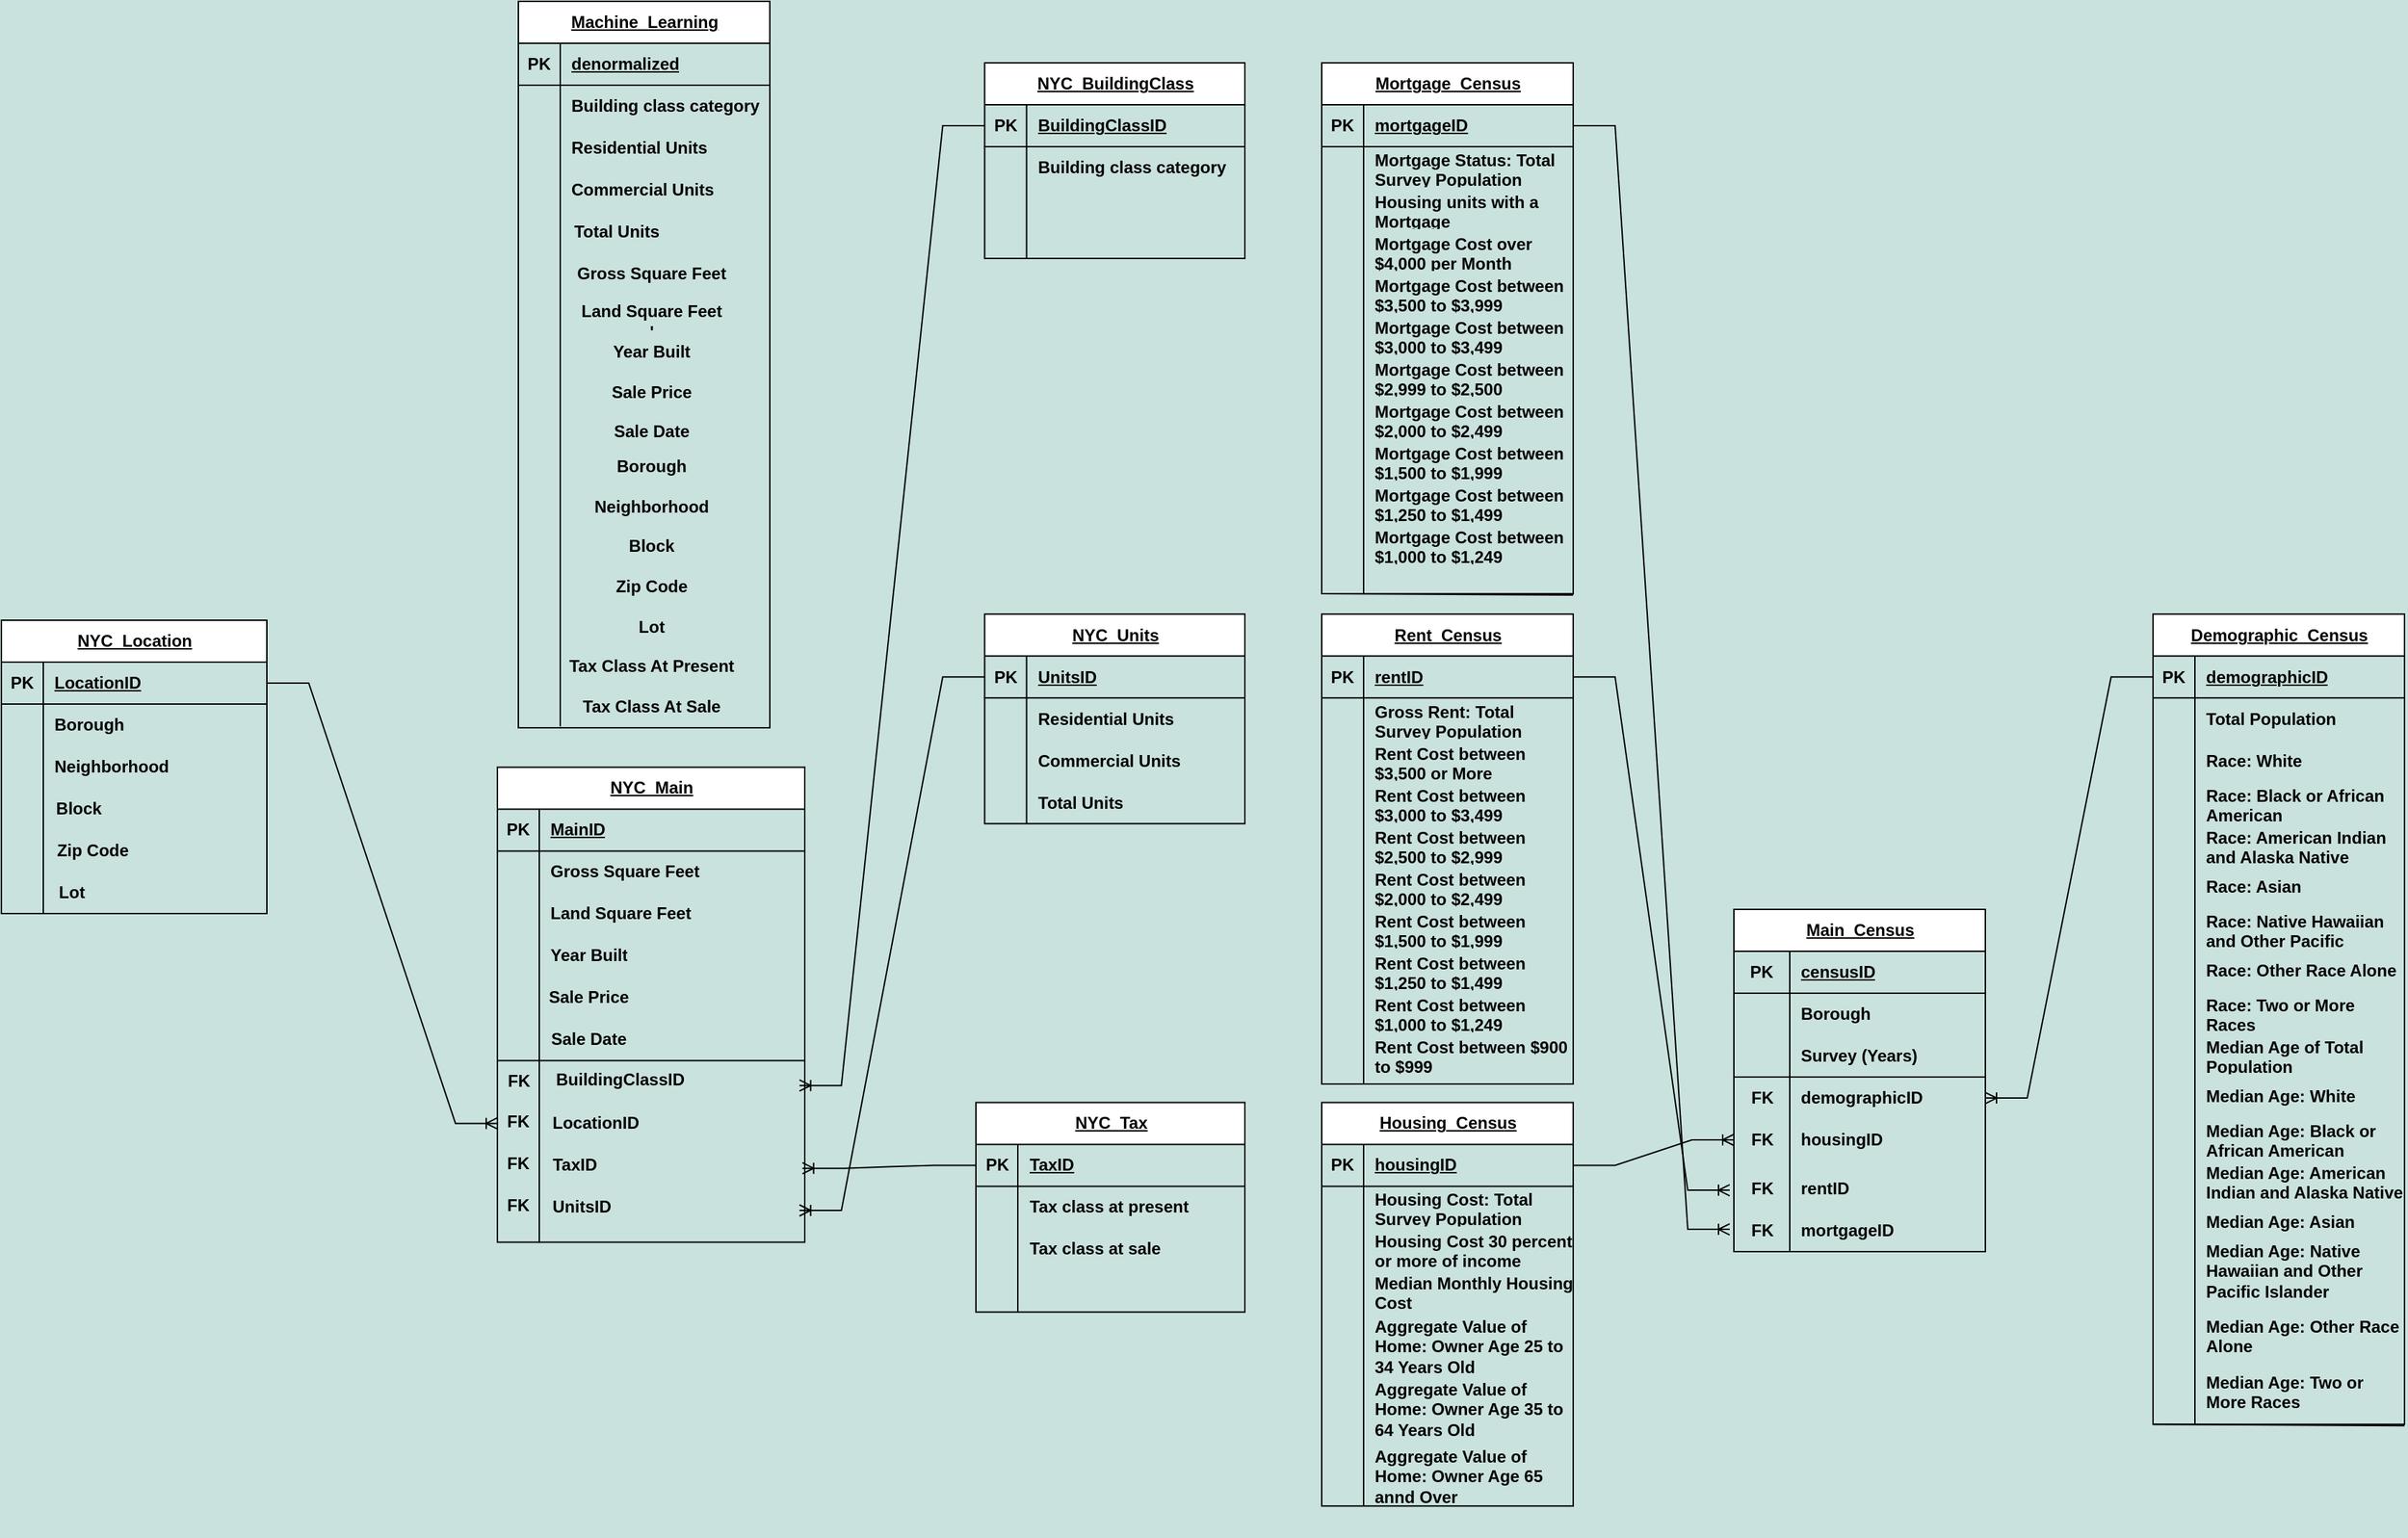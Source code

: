 <mxfile version="21.3.2" type="google">
  <diagram name="Page-1" id="UisnulohwWbhqmStZ9Vy">
    <mxGraphModel grid="0" page="0" gridSize="10" guides="0" tooltips="1" connect="1" arrows="1" fold="1" pageScale="1" pageWidth="850" pageHeight="1100" background="#cae2de" math="0" shadow="0">
      <root>
        <mxCell id="0" />
        <mxCell id="1" parent="0" />
        <mxCell id="TU8KSX9ye_OXuuE1Akk1-221" value="&lt;u&gt;NYC_Units&lt;/u&gt;" style="shape=table;startSize=30;container=1;collapsible=1;childLayout=tableLayout;fixedRows=1;rowLines=0;fontStyle=1;align=center;resizeLast=1;html=1;fontSize=12;" vertex="1" parent="1">
          <mxGeometry x="523.75" y="1054.6" width="186.25" height="150" as="geometry" />
        </mxCell>
        <mxCell id="TU8KSX9ye_OXuuE1Akk1-222" value="" style="shape=tableRow;horizontal=0;startSize=0;swimlaneHead=0;swimlaneBody=0;fillColor=none;collapsible=0;dropTarget=0;points=[[0,0.5],[1,0.5]];portConstraint=eastwest;top=0;left=0;right=0;bottom=1;fontSize=12;fontStyle=1" vertex="1" parent="TU8KSX9ye_OXuuE1Akk1-221">
          <mxGeometry y="30" width="186.25" height="30" as="geometry" />
        </mxCell>
        <mxCell id="TU8KSX9ye_OXuuE1Akk1-223" value="PK" style="shape=partialRectangle;connectable=0;fillColor=none;top=0;left=0;bottom=0;right=0;fontStyle=1;overflow=hidden;whiteSpace=wrap;html=1;fontSize=12;" vertex="1" parent="TU8KSX9ye_OXuuE1Akk1-222">
          <mxGeometry width="30" height="30" as="geometry">
            <mxRectangle width="30" height="30" as="alternateBounds" />
          </mxGeometry>
        </mxCell>
        <mxCell id="TU8KSX9ye_OXuuE1Akk1-224" value="UnitsID" style="shape=partialRectangle;connectable=0;fillColor=none;top=0;left=0;bottom=0;right=0;align=left;spacingLeft=6;fontStyle=5;overflow=hidden;whiteSpace=wrap;html=1;fontSize=12;" vertex="1" parent="TU8KSX9ye_OXuuE1Akk1-222">
          <mxGeometry x="30" width="156.25" height="30" as="geometry">
            <mxRectangle width="156.25" height="30" as="alternateBounds" />
          </mxGeometry>
        </mxCell>
        <mxCell id="TU8KSX9ye_OXuuE1Akk1-225" value="" style="shape=tableRow;horizontal=0;startSize=0;swimlaneHead=0;swimlaneBody=0;fillColor=none;collapsible=0;dropTarget=0;points=[[0,0.5],[1,0.5]];portConstraint=eastwest;top=0;left=0;right=0;bottom=0;fontSize=12;fontStyle=1" vertex="1" parent="TU8KSX9ye_OXuuE1Akk1-221">
          <mxGeometry y="60" width="186.25" height="30" as="geometry" />
        </mxCell>
        <mxCell id="TU8KSX9ye_OXuuE1Akk1-226" value="" style="shape=partialRectangle;connectable=0;fillColor=none;top=0;left=0;bottom=0;right=0;editable=1;overflow=hidden;whiteSpace=wrap;html=1;fontSize=12;fontStyle=1" vertex="1" parent="TU8KSX9ye_OXuuE1Akk1-225">
          <mxGeometry width="30" height="30" as="geometry">
            <mxRectangle width="30" height="30" as="alternateBounds" />
          </mxGeometry>
        </mxCell>
        <mxCell id="TU8KSX9ye_OXuuE1Akk1-227" value="Residential Units" style="shape=partialRectangle;connectable=0;fillColor=none;top=0;left=0;bottom=0;right=0;align=left;spacingLeft=6;overflow=hidden;whiteSpace=wrap;html=1;fontSize=12;fontStyle=1" vertex="1" parent="TU8KSX9ye_OXuuE1Akk1-225">
          <mxGeometry x="30" width="156.25" height="30" as="geometry">
            <mxRectangle width="156.25" height="30" as="alternateBounds" />
          </mxGeometry>
        </mxCell>
        <mxCell id="TU8KSX9ye_OXuuE1Akk1-228" value="" style="shape=tableRow;horizontal=0;startSize=0;swimlaneHead=0;swimlaneBody=0;fillColor=none;collapsible=0;dropTarget=0;points=[[0,0.5],[1,0.5]];portConstraint=eastwest;top=0;left=0;right=0;bottom=0;fontSize=12;fontStyle=1" vertex="1" parent="TU8KSX9ye_OXuuE1Akk1-221">
          <mxGeometry y="90" width="186.25" height="30" as="geometry" />
        </mxCell>
        <mxCell id="TU8KSX9ye_OXuuE1Akk1-229" value="" style="shape=partialRectangle;connectable=0;fillColor=none;top=0;left=0;bottom=0;right=0;editable=1;overflow=hidden;whiteSpace=wrap;html=1;fontSize=12;fontStyle=1" vertex="1" parent="TU8KSX9ye_OXuuE1Akk1-228">
          <mxGeometry width="30" height="30" as="geometry">
            <mxRectangle width="30" height="30" as="alternateBounds" />
          </mxGeometry>
        </mxCell>
        <mxCell id="TU8KSX9ye_OXuuE1Akk1-230" value="Commercial Units" style="shape=partialRectangle;connectable=0;fillColor=none;top=0;left=0;bottom=0;right=0;align=left;spacingLeft=6;overflow=hidden;whiteSpace=wrap;html=1;fontSize=12;fontStyle=1" vertex="1" parent="TU8KSX9ye_OXuuE1Akk1-228">
          <mxGeometry x="30" width="156.25" height="30" as="geometry">
            <mxRectangle width="156.25" height="30" as="alternateBounds" />
          </mxGeometry>
        </mxCell>
        <mxCell id="TU8KSX9ye_OXuuE1Akk1-231" value="" style="shape=tableRow;horizontal=0;startSize=0;swimlaneHead=0;swimlaneBody=0;fillColor=none;collapsible=0;dropTarget=0;points=[[0,0.5],[1,0.5]];portConstraint=eastwest;top=0;left=0;right=0;bottom=0;fontSize=12;fontStyle=1" vertex="1" parent="TU8KSX9ye_OXuuE1Akk1-221">
          <mxGeometry y="120" width="186.25" height="30" as="geometry" />
        </mxCell>
        <mxCell id="TU8KSX9ye_OXuuE1Akk1-232" value="" style="shape=partialRectangle;connectable=0;fillColor=none;top=0;left=0;bottom=0;right=0;editable=1;overflow=hidden;whiteSpace=wrap;html=1;fontSize=12;fontStyle=1" vertex="1" parent="TU8KSX9ye_OXuuE1Akk1-231">
          <mxGeometry width="30" height="30" as="geometry">
            <mxRectangle width="30" height="30" as="alternateBounds" />
          </mxGeometry>
        </mxCell>
        <mxCell id="TU8KSX9ye_OXuuE1Akk1-233" value="Total Units" style="shape=partialRectangle;connectable=0;fillColor=none;top=0;left=0;bottom=0;right=0;align=left;spacingLeft=6;overflow=hidden;whiteSpace=wrap;html=1;fontSize=12;fontStyle=1" vertex="1" parent="TU8KSX9ye_OXuuE1Akk1-231">
          <mxGeometry x="30" width="156.25" height="30" as="geometry">
            <mxRectangle width="156.25" height="30" as="alternateBounds" />
          </mxGeometry>
        </mxCell>
        <mxCell id="TU8KSX9ye_OXuuE1Akk1-234" value="&lt;u&gt;NYC_BuildingClass&lt;/u&gt;" style="shape=table;startSize=30;container=1;collapsible=1;childLayout=tableLayout;fixedRows=1;rowLines=0;fontStyle=1;align=center;resizeLast=1;html=1;fontSize=12;" vertex="1" parent="1">
          <mxGeometry x="523.75" y="660" width="186.25" height="140" as="geometry" />
        </mxCell>
        <mxCell id="TU8KSX9ye_OXuuE1Akk1-235" value="" style="shape=tableRow;horizontal=0;startSize=0;swimlaneHead=0;swimlaneBody=0;fillColor=none;collapsible=0;dropTarget=0;points=[[0,0.5],[1,0.5]];portConstraint=eastwest;top=0;left=0;right=0;bottom=1;fontSize=12;fontStyle=1" vertex="1" parent="TU8KSX9ye_OXuuE1Akk1-234">
          <mxGeometry y="30" width="186.25" height="30" as="geometry" />
        </mxCell>
        <mxCell id="TU8KSX9ye_OXuuE1Akk1-236" value="PK" style="shape=partialRectangle;connectable=0;fillColor=none;top=0;left=0;bottom=0;right=0;fontStyle=1;overflow=hidden;whiteSpace=wrap;html=1;fontSize=12;" vertex="1" parent="TU8KSX9ye_OXuuE1Akk1-235">
          <mxGeometry width="30" height="30" as="geometry">
            <mxRectangle width="30" height="30" as="alternateBounds" />
          </mxGeometry>
        </mxCell>
        <mxCell id="TU8KSX9ye_OXuuE1Akk1-237" value="BuildingClassID" style="shape=partialRectangle;connectable=0;fillColor=none;top=0;left=0;bottom=0;right=0;align=left;spacingLeft=6;fontStyle=5;overflow=hidden;whiteSpace=wrap;html=1;fontSize=12;" vertex="1" parent="TU8KSX9ye_OXuuE1Akk1-235">
          <mxGeometry x="30" width="156.25" height="30" as="geometry">
            <mxRectangle width="156.25" height="30" as="alternateBounds" />
          </mxGeometry>
        </mxCell>
        <mxCell id="TU8KSX9ye_OXuuE1Akk1-238" value="" style="shape=tableRow;horizontal=0;startSize=0;swimlaneHead=0;swimlaneBody=0;fillColor=none;collapsible=0;dropTarget=0;points=[[0,0.5],[1,0.5]];portConstraint=eastwest;top=0;left=0;right=0;bottom=0;fontSize=12;fontStyle=1" vertex="1" parent="TU8KSX9ye_OXuuE1Akk1-234">
          <mxGeometry y="60" width="186.25" height="30" as="geometry" />
        </mxCell>
        <mxCell id="TU8KSX9ye_OXuuE1Akk1-239" value="" style="shape=partialRectangle;connectable=0;fillColor=none;top=0;left=0;bottom=0;right=0;editable=1;overflow=hidden;whiteSpace=wrap;html=1;fontSize=12;fontStyle=1" vertex="1" parent="TU8KSX9ye_OXuuE1Akk1-238">
          <mxGeometry width="30" height="30" as="geometry">
            <mxRectangle width="30" height="30" as="alternateBounds" />
          </mxGeometry>
        </mxCell>
        <mxCell id="TU8KSX9ye_OXuuE1Akk1-240" value="Building class category" style="shape=partialRectangle;connectable=0;fillColor=none;top=0;left=0;bottom=0;right=0;align=left;spacingLeft=6;overflow=hidden;whiteSpace=wrap;html=1;fontSize=12;fontStyle=1" vertex="1" parent="TU8KSX9ye_OXuuE1Akk1-238">
          <mxGeometry x="30" width="156.25" height="30" as="geometry">
            <mxRectangle width="156.25" height="30" as="alternateBounds" />
          </mxGeometry>
        </mxCell>
        <mxCell id="TU8KSX9ye_OXuuE1Akk1-241" value="" style="shape=tableRow;horizontal=0;startSize=0;swimlaneHead=0;swimlaneBody=0;fillColor=none;collapsible=0;dropTarget=0;points=[[0,0.5],[1,0.5]];portConstraint=eastwest;top=0;left=0;right=0;bottom=0;fontSize=12;fontStyle=1" vertex="1" parent="TU8KSX9ye_OXuuE1Akk1-234">
          <mxGeometry y="90" width="186.25" height="30" as="geometry" />
        </mxCell>
        <mxCell id="TU8KSX9ye_OXuuE1Akk1-242" value="" style="shape=partialRectangle;connectable=0;fillColor=none;top=0;left=0;bottom=0;right=0;editable=1;overflow=hidden;whiteSpace=wrap;html=1;fontSize=12;fontStyle=1" vertex="1" parent="TU8KSX9ye_OXuuE1Akk1-241">
          <mxGeometry width="30" height="30" as="geometry">
            <mxRectangle width="30" height="30" as="alternateBounds" />
          </mxGeometry>
        </mxCell>
        <mxCell id="TU8KSX9ye_OXuuE1Akk1-243" value="" style="shape=partialRectangle;connectable=0;fillColor=none;top=0;left=0;bottom=0;right=0;align=left;spacingLeft=6;overflow=hidden;whiteSpace=wrap;html=1;fontSize=12;fontStyle=1" vertex="1" parent="TU8KSX9ye_OXuuE1Akk1-241">
          <mxGeometry x="30" width="156.25" height="30" as="geometry">
            <mxRectangle width="156.25" height="30" as="alternateBounds" />
          </mxGeometry>
        </mxCell>
        <mxCell id="TU8KSX9ye_OXuuE1Akk1-244" value="" style="shape=tableRow;horizontal=0;startSize=0;swimlaneHead=0;swimlaneBody=0;fillColor=none;collapsible=0;dropTarget=0;points=[[0,0.5],[1,0.5]];portConstraint=eastwest;top=0;left=0;right=0;bottom=0;fontSize=12;fontStyle=1" vertex="1" parent="TU8KSX9ye_OXuuE1Akk1-234">
          <mxGeometry y="120" width="186.25" height="20" as="geometry" />
        </mxCell>
        <mxCell id="TU8KSX9ye_OXuuE1Akk1-245" value="" style="shape=partialRectangle;connectable=0;fillColor=none;top=0;left=0;bottom=0;right=0;editable=1;overflow=hidden;whiteSpace=wrap;html=1;fontSize=12;fontStyle=1" vertex="1" parent="TU8KSX9ye_OXuuE1Akk1-244">
          <mxGeometry width="30" height="20" as="geometry">
            <mxRectangle width="30" height="20" as="alternateBounds" />
          </mxGeometry>
        </mxCell>
        <mxCell id="TU8KSX9ye_OXuuE1Akk1-246" value="" style="shape=partialRectangle;connectable=0;fillColor=none;top=0;left=0;bottom=0;right=0;align=left;spacingLeft=6;overflow=hidden;whiteSpace=wrap;html=1;fontSize=12;fontStyle=1" vertex="1" parent="TU8KSX9ye_OXuuE1Akk1-244">
          <mxGeometry x="30" width="156.25" height="20" as="geometry">
            <mxRectangle width="156.25" height="20" as="alternateBounds" />
          </mxGeometry>
        </mxCell>
        <mxCell id="TU8KSX9ye_OXuuE1Akk1-247" value="&lt;u&gt;NYC_Location&lt;/u&gt;" style="shape=table;startSize=30;container=1;collapsible=1;childLayout=tableLayout;fixedRows=1;rowLines=0;fontStyle=1;align=center;resizeLast=1;html=1;fontSize=12;" vertex="1" parent="1">
          <mxGeometry x="-180" y="1059" width="190" height="210" as="geometry" />
        </mxCell>
        <mxCell id="TU8KSX9ye_OXuuE1Akk1-248" value="" style="shape=tableRow;horizontal=0;startSize=0;swimlaneHead=0;swimlaneBody=0;fillColor=none;collapsible=0;dropTarget=0;points=[[0,0.5],[1,0.5]];portConstraint=eastwest;top=0;left=0;right=0;bottom=1;fontSize=12;fontStyle=1" vertex="1" parent="TU8KSX9ye_OXuuE1Akk1-247">
          <mxGeometry y="30" width="190" height="30" as="geometry" />
        </mxCell>
        <mxCell id="TU8KSX9ye_OXuuE1Akk1-249" value="PK" style="shape=partialRectangle;connectable=0;fillColor=none;top=0;left=0;bottom=0;right=0;fontStyle=1;overflow=hidden;whiteSpace=wrap;html=1;fontSize=12;" vertex="1" parent="TU8KSX9ye_OXuuE1Akk1-248">
          <mxGeometry width="30" height="30" as="geometry">
            <mxRectangle width="30" height="30" as="alternateBounds" />
          </mxGeometry>
        </mxCell>
        <mxCell id="TU8KSX9ye_OXuuE1Akk1-250" value="LocationID" style="shape=partialRectangle;connectable=0;fillColor=none;top=0;left=0;bottom=0;right=0;align=left;spacingLeft=6;fontStyle=5;overflow=hidden;whiteSpace=wrap;html=1;fontSize=12;" vertex="1" parent="TU8KSX9ye_OXuuE1Akk1-248">
          <mxGeometry x="30" width="160" height="30" as="geometry">
            <mxRectangle width="160" height="30" as="alternateBounds" />
          </mxGeometry>
        </mxCell>
        <mxCell id="TU8KSX9ye_OXuuE1Akk1-251" value="" style="shape=tableRow;horizontal=0;startSize=0;swimlaneHead=0;swimlaneBody=0;fillColor=none;collapsible=0;dropTarget=0;points=[[0,0.5],[1,0.5]];portConstraint=eastwest;top=0;left=0;right=0;bottom=0;fontSize=12;fontStyle=1" vertex="1" parent="TU8KSX9ye_OXuuE1Akk1-247">
          <mxGeometry y="60" width="190" height="30" as="geometry" />
        </mxCell>
        <mxCell id="TU8KSX9ye_OXuuE1Akk1-252" value="" style="shape=partialRectangle;connectable=0;fillColor=none;top=0;left=0;bottom=0;right=0;editable=1;overflow=hidden;whiteSpace=wrap;html=1;fontSize=12;fontStyle=1" vertex="1" parent="TU8KSX9ye_OXuuE1Akk1-251">
          <mxGeometry width="30" height="30" as="geometry">
            <mxRectangle width="30" height="30" as="alternateBounds" />
          </mxGeometry>
        </mxCell>
        <mxCell id="TU8KSX9ye_OXuuE1Akk1-253" value="Borough" style="shape=partialRectangle;connectable=0;fillColor=none;top=0;left=0;bottom=0;right=0;align=left;spacingLeft=6;overflow=hidden;whiteSpace=wrap;html=1;fontSize=12;fontStyle=1" vertex="1" parent="TU8KSX9ye_OXuuE1Akk1-251">
          <mxGeometry x="30" width="160" height="30" as="geometry">
            <mxRectangle width="160" height="30" as="alternateBounds" />
          </mxGeometry>
        </mxCell>
        <mxCell id="TU8KSX9ye_OXuuE1Akk1-254" value="" style="shape=tableRow;horizontal=0;startSize=0;swimlaneHead=0;swimlaneBody=0;fillColor=none;collapsible=0;dropTarget=0;points=[[0,0.5],[1,0.5]];portConstraint=eastwest;top=0;left=0;right=0;bottom=0;fontSize=12;fontStyle=1" vertex="1" parent="TU8KSX9ye_OXuuE1Akk1-247">
          <mxGeometry y="90" width="190" height="30" as="geometry" />
        </mxCell>
        <mxCell id="TU8KSX9ye_OXuuE1Akk1-255" value="" style="shape=partialRectangle;connectable=0;fillColor=none;top=0;left=0;bottom=0;right=0;editable=1;overflow=hidden;whiteSpace=wrap;html=1;fontSize=12;fontStyle=1" vertex="1" parent="TU8KSX9ye_OXuuE1Akk1-254">
          <mxGeometry width="30" height="30" as="geometry">
            <mxRectangle width="30" height="30" as="alternateBounds" />
          </mxGeometry>
        </mxCell>
        <mxCell id="TU8KSX9ye_OXuuE1Akk1-256" value="Neighborhood" style="shape=partialRectangle;connectable=0;fillColor=none;top=0;left=0;bottom=0;right=0;align=left;spacingLeft=6;overflow=hidden;whiteSpace=wrap;html=1;fontSize=12;fontStyle=1" vertex="1" parent="TU8KSX9ye_OXuuE1Akk1-254">
          <mxGeometry x="30" width="160" height="30" as="geometry">
            <mxRectangle width="160" height="30" as="alternateBounds" />
          </mxGeometry>
        </mxCell>
        <mxCell id="TU8KSX9ye_OXuuE1Akk1-257" value="Zip Code" style="text;html=1;align=center;verticalAlign=middle;resizable=0;points=[];autosize=1;strokeColor=none;fillColor=none;fontSize=12;fontStyle=1" vertex="1" parent="1">
          <mxGeometry x="-150" y="1209" width="70" height="30" as="geometry" />
        </mxCell>
        <mxCell id="TU8KSX9ye_OXuuE1Akk1-258" value="Lot" style="text;html=1;align=center;verticalAlign=middle;resizable=0;points=[];autosize=1;strokeColor=none;fillColor=none;fontSize=12;fontStyle=1" vertex="1" parent="1">
          <mxGeometry x="-150" y="1239.0" width="40" height="30" as="geometry" />
        </mxCell>
        <mxCell id="TU8KSX9ye_OXuuE1Akk1-260" value="Block" style="text;html=1;align=center;verticalAlign=middle;resizable=0;points=[];autosize=1;strokeColor=none;fillColor=none;fontSize=12;fontStyle=1" vertex="1" parent="1">
          <mxGeometry x="-155" y="1179" width="60" height="30" as="geometry" />
        </mxCell>
        <mxCell id="TU8KSX9ye_OXuuE1Akk1-263" value="&lt;u&gt;NYC_Tax&lt;/u&gt;" style="shape=table;startSize=30;container=1;collapsible=1;childLayout=tableLayout;fixedRows=1;rowLines=0;fontStyle=1;align=center;resizeLast=1;html=1;fontSize=12;" vertex="1" parent="1">
          <mxGeometry x="517.5" y="1404.2" width="192.5" height="150" as="geometry" />
        </mxCell>
        <mxCell id="TU8KSX9ye_OXuuE1Akk1-264" value="" style="shape=tableRow;horizontal=0;startSize=0;swimlaneHead=0;swimlaneBody=0;fillColor=none;collapsible=0;dropTarget=0;points=[[0,0.5],[1,0.5]];portConstraint=eastwest;top=0;left=0;right=0;bottom=1;fontSize=12;fontStyle=1" vertex="1" parent="TU8KSX9ye_OXuuE1Akk1-263">
          <mxGeometry y="30" width="192.5" height="30" as="geometry" />
        </mxCell>
        <mxCell id="TU8KSX9ye_OXuuE1Akk1-265" value="PK" style="shape=partialRectangle;connectable=0;fillColor=none;top=0;left=0;bottom=0;right=0;fontStyle=1;overflow=hidden;whiteSpace=wrap;html=1;fontSize=12;" vertex="1" parent="TU8KSX9ye_OXuuE1Akk1-264">
          <mxGeometry width="30" height="30" as="geometry">
            <mxRectangle width="30" height="30" as="alternateBounds" />
          </mxGeometry>
        </mxCell>
        <mxCell id="TU8KSX9ye_OXuuE1Akk1-266" value="TaxID" style="shape=partialRectangle;connectable=0;fillColor=none;top=0;left=0;bottom=0;right=0;align=left;spacingLeft=6;fontStyle=5;overflow=hidden;whiteSpace=wrap;html=1;fontSize=12;" vertex="1" parent="TU8KSX9ye_OXuuE1Akk1-264">
          <mxGeometry x="30" width="162.5" height="30" as="geometry">
            <mxRectangle width="162.5" height="30" as="alternateBounds" />
          </mxGeometry>
        </mxCell>
        <mxCell id="TU8KSX9ye_OXuuE1Akk1-267" value="" style="shape=tableRow;horizontal=0;startSize=0;swimlaneHead=0;swimlaneBody=0;fillColor=none;collapsible=0;dropTarget=0;points=[[0,0.5],[1,0.5]];portConstraint=eastwest;top=0;left=0;right=0;bottom=0;fontSize=12;fontStyle=1" vertex="1" parent="TU8KSX9ye_OXuuE1Akk1-263">
          <mxGeometry y="60" width="192.5" height="30" as="geometry" />
        </mxCell>
        <mxCell id="TU8KSX9ye_OXuuE1Akk1-268" value="" style="shape=partialRectangle;connectable=0;fillColor=none;top=0;left=0;bottom=0;right=0;editable=1;overflow=hidden;whiteSpace=wrap;html=1;fontSize=12;fontStyle=1" vertex="1" parent="TU8KSX9ye_OXuuE1Akk1-267">
          <mxGeometry width="30" height="30" as="geometry">
            <mxRectangle width="30" height="30" as="alternateBounds" />
          </mxGeometry>
        </mxCell>
        <mxCell id="TU8KSX9ye_OXuuE1Akk1-269" value="Tax class at present" style="shape=partialRectangle;connectable=0;fillColor=none;top=0;left=0;bottom=0;right=0;align=left;spacingLeft=6;overflow=hidden;whiteSpace=wrap;html=1;fontSize=12;fontStyle=1" vertex="1" parent="TU8KSX9ye_OXuuE1Akk1-267">
          <mxGeometry x="30" width="162.5" height="30" as="geometry">
            <mxRectangle width="162.5" height="30" as="alternateBounds" />
          </mxGeometry>
        </mxCell>
        <mxCell id="TU8KSX9ye_OXuuE1Akk1-270" value="" style="shape=tableRow;horizontal=0;startSize=0;swimlaneHead=0;swimlaneBody=0;fillColor=none;collapsible=0;dropTarget=0;points=[[0,0.5],[1,0.5]];portConstraint=eastwest;top=0;left=0;right=0;bottom=0;fontSize=12;fontStyle=1" vertex="1" parent="TU8KSX9ye_OXuuE1Akk1-263">
          <mxGeometry y="90" width="192.5" height="30" as="geometry" />
        </mxCell>
        <mxCell id="TU8KSX9ye_OXuuE1Akk1-271" value="" style="shape=partialRectangle;connectable=0;fillColor=none;top=0;left=0;bottom=0;right=0;editable=1;overflow=hidden;whiteSpace=wrap;html=1;fontSize=12;fontStyle=1" vertex="1" parent="TU8KSX9ye_OXuuE1Akk1-270">
          <mxGeometry width="30" height="30" as="geometry">
            <mxRectangle width="30" height="30" as="alternateBounds" />
          </mxGeometry>
        </mxCell>
        <mxCell id="TU8KSX9ye_OXuuE1Akk1-272" value="Tax class at sale" style="shape=partialRectangle;connectable=0;fillColor=none;top=0;left=0;bottom=0;right=0;align=left;spacingLeft=6;overflow=hidden;whiteSpace=wrap;html=1;fontSize=12;fontStyle=1" vertex="1" parent="TU8KSX9ye_OXuuE1Akk1-270">
          <mxGeometry x="30" width="162.5" height="30" as="geometry">
            <mxRectangle width="162.5" height="30" as="alternateBounds" />
          </mxGeometry>
        </mxCell>
        <mxCell id="TU8KSX9ye_OXuuE1Akk1-273" value="" style="shape=tableRow;horizontal=0;startSize=0;swimlaneHead=0;swimlaneBody=0;fillColor=none;collapsible=0;dropTarget=0;points=[[0,0.5],[1,0.5]];portConstraint=eastwest;top=0;left=0;right=0;bottom=0;fontSize=12;fontStyle=1" vertex="1" parent="TU8KSX9ye_OXuuE1Akk1-263">
          <mxGeometry y="120" width="192.5" height="30" as="geometry" />
        </mxCell>
        <mxCell id="TU8KSX9ye_OXuuE1Akk1-274" value="" style="shape=partialRectangle;connectable=0;fillColor=none;top=0;left=0;bottom=0;right=0;editable=1;overflow=hidden;whiteSpace=wrap;html=1;fontSize=12;fontStyle=1" vertex="1" parent="TU8KSX9ye_OXuuE1Akk1-273">
          <mxGeometry width="30" height="30" as="geometry">
            <mxRectangle width="30" height="30" as="alternateBounds" />
          </mxGeometry>
        </mxCell>
        <mxCell id="TU8KSX9ye_OXuuE1Akk1-275" value="" style="shape=partialRectangle;connectable=0;fillColor=none;top=0;left=0;bottom=0;right=0;align=left;spacingLeft=6;overflow=hidden;whiteSpace=wrap;html=1;fontSize=12;fontStyle=1" vertex="1" parent="TU8KSX9ye_OXuuE1Akk1-273">
          <mxGeometry x="30" width="162.5" height="30" as="geometry">
            <mxRectangle width="162.5" height="30" as="alternateBounds" />
          </mxGeometry>
        </mxCell>
        <mxCell id="TU8KSX9ye_OXuuE1Akk1-276" value="&lt;u&gt;NYC_Main&lt;/u&gt;" style="shape=table;startSize=30;container=1;collapsible=1;childLayout=tableLayout;fixedRows=1;rowLines=0;fontStyle=1;align=center;resizeLast=1;html=1;fontSize=12;" vertex="1" parent="1">
          <mxGeometry x="175" y="1164.2" width="220" height="340" as="geometry" />
        </mxCell>
        <mxCell id="TU8KSX9ye_OXuuE1Akk1-277" value="" style="shape=tableRow;horizontal=0;startSize=0;swimlaneHead=0;swimlaneBody=0;fillColor=none;collapsible=0;dropTarget=0;points=[[0,0.5],[1,0.5]];portConstraint=eastwest;top=0;left=0;right=0;bottom=1;fontSize=12;fontStyle=1" vertex="1" parent="TU8KSX9ye_OXuuE1Akk1-276">
          <mxGeometry y="30" width="220" height="30" as="geometry" />
        </mxCell>
        <mxCell id="TU8KSX9ye_OXuuE1Akk1-278" value="PK" style="shape=partialRectangle;connectable=0;fillColor=none;top=0;left=0;bottom=0;right=0;fontStyle=1;overflow=hidden;whiteSpace=wrap;html=1;fontSize=12;" vertex="1" parent="TU8KSX9ye_OXuuE1Akk1-277">
          <mxGeometry width="30" height="30" as="geometry">
            <mxRectangle width="30" height="30" as="alternateBounds" />
          </mxGeometry>
        </mxCell>
        <mxCell id="TU8KSX9ye_OXuuE1Akk1-279" value="MainID" style="shape=partialRectangle;connectable=0;fillColor=none;top=0;left=0;bottom=0;right=0;align=left;spacingLeft=6;fontStyle=5;overflow=hidden;whiteSpace=wrap;html=1;fontSize=12;" vertex="1" parent="TU8KSX9ye_OXuuE1Akk1-277">
          <mxGeometry x="30" width="190" height="30" as="geometry">
            <mxRectangle width="190" height="30" as="alternateBounds" />
          </mxGeometry>
        </mxCell>
        <mxCell id="TU8KSX9ye_OXuuE1Akk1-280" value="" style="shape=tableRow;horizontal=0;startSize=0;swimlaneHead=0;swimlaneBody=0;fillColor=none;collapsible=0;dropTarget=0;points=[[0,0.5],[1,0.5]];portConstraint=eastwest;top=0;left=0;right=0;bottom=0;fontSize=12;fontStyle=1" vertex="1" parent="TU8KSX9ye_OXuuE1Akk1-276">
          <mxGeometry y="60" width="220" height="30" as="geometry" />
        </mxCell>
        <mxCell id="TU8KSX9ye_OXuuE1Akk1-281" value="" style="shape=partialRectangle;connectable=0;fillColor=none;top=0;left=0;bottom=0;right=0;editable=1;overflow=hidden;whiteSpace=wrap;html=1;fontSize=12;fontStyle=1" vertex="1" parent="TU8KSX9ye_OXuuE1Akk1-280">
          <mxGeometry width="30" height="30" as="geometry">
            <mxRectangle width="30" height="30" as="alternateBounds" />
          </mxGeometry>
        </mxCell>
        <mxCell id="TU8KSX9ye_OXuuE1Akk1-282" value="Gross Square Feet" style="shape=partialRectangle;connectable=0;fillColor=none;top=0;left=0;bottom=0;right=0;align=left;spacingLeft=6;overflow=hidden;whiteSpace=wrap;html=1;fontSize=12;fontStyle=1" vertex="1" parent="TU8KSX9ye_OXuuE1Akk1-280">
          <mxGeometry x="30" width="190" height="30" as="geometry">
            <mxRectangle width="190" height="30" as="alternateBounds" />
          </mxGeometry>
        </mxCell>
        <mxCell id="TU8KSX9ye_OXuuE1Akk1-283" value="" style="shape=tableRow;horizontal=0;startSize=0;swimlaneHead=0;swimlaneBody=0;fillColor=none;collapsible=0;dropTarget=0;points=[[0,0.5],[1,0.5]];portConstraint=eastwest;top=0;left=0;right=0;bottom=0;fontSize=12;fontStyle=1" vertex="1" parent="TU8KSX9ye_OXuuE1Akk1-276">
          <mxGeometry y="90" width="220" height="30" as="geometry" />
        </mxCell>
        <mxCell id="TU8KSX9ye_OXuuE1Akk1-284" value="" style="shape=partialRectangle;connectable=0;fillColor=none;top=0;left=0;bottom=0;right=0;editable=1;overflow=hidden;whiteSpace=wrap;html=1;fontSize=12;fontStyle=1" vertex="1" parent="TU8KSX9ye_OXuuE1Akk1-283">
          <mxGeometry width="30" height="30" as="geometry">
            <mxRectangle width="30" height="30" as="alternateBounds" />
          </mxGeometry>
        </mxCell>
        <mxCell id="TU8KSX9ye_OXuuE1Akk1-285" value="Land Square Feet" style="shape=partialRectangle;connectable=0;fillColor=none;top=0;left=0;bottom=0;right=0;align=left;spacingLeft=6;overflow=hidden;whiteSpace=wrap;html=1;fontSize=12;fontStyle=1" vertex="1" parent="TU8KSX9ye_OXuuE1Akk1-283">
          <mxGeometry x="30" width="190" height="30" as="geometry">
            <mxRectangle width="190" height="30" as="alternateBounds" />
          </mxGeometry>
        </mxCell>
        <mxCell id="TU8KSX9ye_OXuuE1Akk1-286" value="" style="shape=tableRow;horizontal=0;startSize=0;swimlaneHead=0;swimlaneBody=0;fillColor=none;collapsible=0;dropTarget=0;points=[[0,0.5],[1,0.5]];portConstraint=eastwest;top=0;left=0;right=0;bottom=0;fontSize=12;fontStyle=1" vertex="1" parent="TU8KSX9ye_OXuuE1Akk1-276">
          <mxGeometry y="120" width="220" height="30" as="geometry" />
        </mxCell>
        <mxCell id="TU8KSX9ye_OXuuE1Akk1-287" value="" style="shape=partialRectangle;connectable=0;fillColor=none;top=0;left=0;bottom=0;right=0;editable=1;overflow=hidden;whiteSpace=wrap;html=1;fontSize=12;fontStyle=1" vertex="1" parent="TU8KSX9ye_OXuuE1Akk1-286">
          <mxGeometry width="30" height="30" as="geometry">
            <mxRectangle width="30" height="30" as="alternateBounds" />
          </mxGeometry>
        </mxCell>
        <mxCell id="TU8KSX9ye_OXuuE1Akk1-288" value="Year Built" style="shape=partialRectangle;connectable=0;fillColor=none;top=0;left=0;bottom=0;right=0;align=left;spacingLeft=6;overflow=hidden;whiteSpace=wrap;html=1;fontSize=12;fontStyle=1" vertex="1" parent="TU8KSX9ye_OXuuE1Akk1-286">
          <mxGeometry x="30" width="190" height="30" as="geometry">
            <mxRectangle width="190" height="30" as="alternateBounds" />
          </mxGeometry>
        </mxCell>
        <mxCell id="TU8KSX9ye_OXuuE1Akk1-291" value="FK" style="text;html=1;align=center;verticalAlign=middle;resizable=0;points=[];autosize=1;strokeColor=none;fillColor=none;fontSize=12;fontStyle=1" vertex="1" parent="1">
          <mxGeometry x="170" y="1374.2" width="40" height="30" as="geometry" />
        </mxCell>
        <mxCell id="TU8KSX9ye_OXuuE1Akk1-292" value="&lt;span style=&quot;color: rgb(0, 0, 0); font-family: Helvetica; font-size: 12px; font-style: normal; font-variant-ligatures: normal; font-variant-caps: normal; letter-spacing: normal; orphans: 2; text-align: center; text-indent: 0px; text-transform: none; widows: 2; word-spacing: 0px; -webkit-text-stroke-width: 0px; text-decoration-thickness: initial; text-decoration-style: initial; text-decoration-color: initial; float: none; display: inline !important; background-color: rgb(202, 226, 222);&quot;&gt;FK&lt;/span&gt;" style="text;whiteSpace=wrap;html=1;fontSize=12;fontStyle=1" vertex="1" parent="1">
          <mxGeometry x="180" y="1434.2" width="50" height="40" as="geometry" />
        </mxCell>
        <mxCell id="TU8KSX9ye_OXuuE1Akk1-293" value="&lt;span style=&quot;color: rgb(0, 0, 0); font-family: Helvetica; font-size: 12px; font-style: normal; font-variant-ligatures: normal; font-variant-caps: normal; letter-spacing: normal; orphans: 2; text-align: center; text-indent: 0px; text-transform: none; widows: 2; word-spacing: 0px; -webkit-text-stroke-width: 0px; text-decoration-thickness: initial; text-decoration-style: initial; text-decoration-color: initial; float: none; display: inline !important; background-color: rgb(202, 226, 222);&quot;&gt;FK&lt;/span&gt;" style="text;whiteSpace=wrap;html=1;fontSize=12;fontStyle=1" vertex="1" parent="1">
          <mxGeometry x="180" y="1404.2" width="50" height="40" as="geometry" />
        </mxCell>
        <mxCell id="TU8KSX9ye_OXuuE1Akk1-294" value="&lt;span style=&quot;color: rgb(0, 0, 0); font-family: Helvetica; font-size: 12px; font-style: normal; font-variant-ligatures: normal; font-variant-caps: normal; letter-spacing: normal; orphans: 2; text-align: center; text-indent: 0px; text-transform: none; widows: 2; word-spacing: 0px; -webkit-text-stroke-width: 0px; text-decoration-thickness: initial; text-decoration-style: initial; text-decoration-color: initial; float: none; display: inline !important; background-color: rgb(202, 226, 222);&quot;&gt;FK&lt;/span&gt;" style="text;whiteSpace=wrap;html=1;fontSize=12;fontStyle=1" vertex="1" parent="1">
          <mxGeometry x="180" y="1464.2" width="50" height="40" as="geometry" />
        </mxCell>
        <mxCell id="TU8KSX9ye_OXuuE1Akk1-295" value="UnitsID" style="text;html=1;align=center;verticalAlign=middle;resizable=0;points=[];autosize=1;strokeColor=none;fillColor=none;fontSize=12;fontStyle=1" vertex="1" parent="1">
          <mxGeometry x="200" y="1464.2" width="70" height="30" as="geometry" />
        </mxCell>
        <mxCell id="TU8KSX9ye_OXuuE1Akk1-296" value="&lt;span style=&quot;color: rgb(0, 0, 0); font-family: Helvetica; font-size: 12px; font-style: normal; font-variant-ligatures: normal; font-variant-caps: normal; letter-spacing: normal; orphans: 2; text-align: center; text-indent: 0px; text-transform: none; widows: 2; word-spacing: 0px; -webkit-text-stroke-width: 0px; text-decoration-thickness: initial; text-decoration-style: initial; text-decoration-color: initial; float: none; display: inline !important; background-color: rgb(202, 226, 222);&quot;&gt;BuildingClassID&lt;/span&gt;" style="text;whiteSpace=wrap;html=1;fontSize=12;fontStyle=1" vertex="1" parent="1">
          <mxGeometry x="215" y="1374.2" width="175" height="125.8" as="geometry" />
        </mxCell>
        <mxCell id="TU8KSX9ye_OXuuE1Akk1-297" value="LocationID" style="text;html=1;align=center;verticalAlign=middle;resizable=0;points=[];autosize=1;strokeColor=none;fillColor=none;fontSize=12;fontStyle=1" vertex="1" parent="1">
          <mxGeometry x="200" y="1404.2" width="90" height="30" as="geometry" />
        </mxCell>
        <mxCell id="TU8KSX9ye_OXuuE1Akk1-298" value="TaxID" style="text;html=1;align=center;verticalAlign=middle;resizable=0;points=[];autosize=1;strokeColor=none;fillColor=none;fontSize=12;fontStyle=1" vertex="1" parent="1">
          <mxGeometry x="200" y="1434.2" width="60" height="30" as="geometry" />
        </mxCell>
        <mxCell id="TU8KSX9ye_OXuuE1Akk1-299" value="Sale Date" style="text;html=1;align=center;verticalAlign=middle;resizable=0;points=[];autosize=1;strokeColor=none;fillColor=none;fontSize=12;fontStyle=1" vertex="1" parent="1">
          <mxGeometry x="200" y="1344.2" width="80" height="30" as="geometry" />
        </mxCell>
        <mxCell id="TU8KSX9ye_OXuuE1Akk1-300" value="Sale Price" style="text;html=1;align=center;verticalAlign=middle;resizable=0;points=[];autosize=1;strokeColor=none;fillColor=none;fontSize=12;fontStyle=1" vertex="1" parent="1">
          <mxGeometry x="200" y="1314.2" width="80" height="30" as="geometry" />
        </mxCell>
        <mxCell id="TU8KSX9ye_OXuuE1Akk1-305" value="&lt;u&gt;Main_Census&lt;/u&gt;" style="shape=table;startSize=30;container=1;collapsible=1;childLayout=tableLayout;fixedRows=1;rowLines=0;fontStyle=1;align=center;resizeLast=1;html=1;" vertex="1" parent="1">
          <mxGeometry x="1060" y="1266.05" width="180" height="245" as="geometry" />
        </mxCell>
        <mxCell id="TU8KSX9ye_OXuuE1Akk1-306" value="" style="shape=tableRow;horizontal=0;startSize=0;swimlaneHead=0;swimlaneBody=0;fillColor=none;collapsible=0;dropTarget=0;points=[[0,0.5],[1,0.5]];portConstraint=eastwest;top=0;left=0;right=0;bottom=1;fontStyle=1" vertex="1" parent="TU8KSX9ye_OXuuE1Akk1-305">
          <mxGeometry y="30" width="180" height="30" as="geometry" />
        </mxCell>
        <mxCell id="TU8KSX9ye_OXuuE1Akk1-307" value="PK" style="shape=partialRectangle;connectable=0;fillColor=none;top=0;left=0;bottom=0;right=0;fontStyle=1;overflow=hidden;whiteSpace=wrap;html=1;" vertex="1" parent="TU8KSX9ye_OXuuE1Akk1-306">
          <mxGeometry width="40" height="30" as="geometry">
            <mxRectangle width="40" height="30" as="alternateBounds" />
          </mxGeometry>
        </mxCell>
        <mxCell id="TU8KSX9ye_OXuuE1Akk1-308" value="censusID" style="shape=partialRectangle;connectable=0;fillColor=none;top=0;left=0;bottom=0;right=0;align=left;spacingLeft=6;fontStyle=5;overflow=hidden;whiteSpace=wrap;html=1;" vertex="1" parent="TU8KSX9ye_OXuuE1Akk1-306">
          <mxGeometry x="40" width="140" height="30" as="geometry">
            <mxRectangle width="140" height="30" as="alternateBounds" />
          </mxGeometry>
        </mxCell>
        <mxCell id="TU8KSX9ye_OXuuE1Akk1-309" value="" style="shape=tableRow;horizontal=0;startSize=0;swimlaneHead=0;swimlaneBody=0;fillColor=none;collapsible=0;dropTarget=0;points=[[0,0.5],[1,0.5]];portConstraint=eastwest;top=0;left=0;right=0;bottom=0;fontStyle=1" vertex="1" parent="TU8KSX9ye_OXuuE1Akk1-305">
          <mxGeometry y="60" width="180" height="30" as="geometry" />
        </mxCell>
        <mxCell id="TU8KSX9ye_OXuuE1Akk1-310" value="" style="shape=partialRectangle;connectable=0;fillColor=none;top=0;left=0;bottom=0;right=0;editable=1;overflow=hidden;whiteSpace=wrap;html=1;fontStyle=1" vertex="1" parent="TU8KSX9ye_OXuuE1Akk1-309">
          <mxGeometry width="40" height="30" as="geometry">
            <mxRectangle width="40" height="30" as="alternateBounds" />
          </mxGeometry>
        </mxCell>
        <mxCell id="TU8KSX9ye_OXuuE1Akk1-311" value="Borough" style="shape=partialRectangle;connectable=0;fillColor=none;top=0;left=0;bottom=0;right=0;align=left;spacingLeft=6;overflow=hidden;whiteSpace=wrap;html=1;fontStyle=1" vertex="1" parent="TU8KSX9ye_OXuuE1Akk1-309">
          <mxGeometry x="40" width="140" height="30" as="geometry">
            <mxRectangle width="140" height="30" as="alternateBounds" />
          </mxGeometry>
        </mxCell>
        <mxCell id="TU8KSX9ye_OXuuE1Akk1-312" value="" style="shape=tableRow;horizontal=0;startSize=0;swimlaneHead=0;swimlaneBody=0;fillColor=none;collapsible=0;dropTarget=0;points=[[0,0.5],[1,0.5]];portConstraint=eastwest;top=0;left=0;right=0;bottom=0;fontStyle=1" vertex="1" parent="TU8KSX9ye_OXuuE1Akk1-305">
          <mxGeometry y="90" width="180" height="30" as="geometry" />
        </mxCell>
        <mxCell id="TU8KSX9ye_OXuuE1Akk1-313" value="" style="shape=partialRectangle;connectable=0;fillColor=none;top=0;left=0;bottom=0;right=0;editable=1;overflow=hidden;whiteSpace=wrap;html=1;fontStyle=1" vertex="1" parent="TU8KSX9ye_OXuuE1Akk1-312">
          <mxGeometry width="40" height="30" as="geometry">
            <mxRectangle width="40" height="30" as="alternateBounds" />
          </mxGeometry>
        </mxCell>
        <mxCell id="TU8KSX9ye_OXuuE1Akk1-314" value="Survey (Years)" style="shape=partialRectangle;connectable=0;fillColor=none;top=0;left=0;bottom=0;right=0;align=left;spacingLeft=6;overflow=hidden;whiteSpace=wrap;html=1;fontStyle=1" vertex="1" parent="TU8KSX9ye_OXuuE1Akk1-312">
          <mxGeometry x="40" width="140" height="30" as="geometry">
            <mxRectangle width="140" height="30" as="alternateBounds" />
          </mxGeometry>
        </mxCell>
        <mxCell id="TU8KSX9ye_OXuuE1Akk1-315" value="" style="shape=tableRow;horizontal=0;startSize=0;swimlaneHead=0;swimlaneBody=0;fillColor=none;collapsible=0;dropTarget=0;points=[[0,0.5],[1,0.5]];portConstraint=eastwest;top=0;left=0;right=0;bottom=0;fontStyle=1" vertex="1" parent="TU8KSX9ye_OXuuE1Akk1-305">
          <mxGeometry y="120" width="180" height="30" as="geometry" />
        </mxCell>
        <mxCell id="TU8KSX9ye_OXuuE1Akk1-316" value="" style="shape=partialRectangle;connectable=0;fillColor=none;top=0;left=0;bottom=0;right=0;editable=1;overflow=hidden;whiteSpace=wrap;html=1;fontStyle=1" vertex="1" parent="TU8KSX9ye_OXuuE1Akk1-315">
          <mxGeometry width="40" height="30" as="geometry">
            <mxRectangle width="40" height="30" as="alternateBounds" />
          </mxGeometry>
        </mxCell>
        <mxCell id="TU8KSX9ye_OXuuE1Akk1-317" value="demographicID" style="shape=partialRectangle;connectable=0;fillColor=none;top=0;left=0;bottom=0;right=0;align=left;spacingLeft=6;overflow=hidden;whiteSpace=wrap;html=1;fontStyle=1" vertex="1" parent="TU8KSX9ye_OXuuE1Akk1-315">
          <mxGeometry x="40" width="140" height="30" as="geometry">
            <mxRectangle width="140" height="30" as="alternateBounds" />
          </mxGeometry>
        </mxCell>
        <mxCell id="TU8KSX9ye_OXuuE1Akk1-318" value="&lt;u&gt;Demographic_Census&lt;/u&gt;" style="shape=table;startSize=30;container=1;collapsible=1;childLayout=tableLayout;fixedRows=1;rowLines=0;fontStyle=1;align=center;resizeLast=1;html=1;" vertex="1" parent="1">
          <mxGeometry x="1360" y="1054.6" width="180" height="580" as="geometry" />
        </mxCell>
        <mxCell id="TU8KSX9ye_OXuuE1Akk1-319" value="" style="shape=tableRow;horizontal=0;startSize=0;swimlaneHead=0;swimlaneBody=0;fillColor=none;collapsible=0;dropTarget=0;points=[[0,0.5],[1,0.5]];portConstraint=eastwest;top=0;left=0;right=0;bottom=1;fontStyle=1" vertex="1" parent="TU8KSX9ye_OXuuE1Akk1-318">
          <mxGeometry y="30" width="180" height="30" as="geometry" />
        </mxCell>
        <mxCell id="TU8KSX9ye_OXuuE1Akk1-320" value="PK" style="shape=partialRectangle;connectable=0;fillColor=none;top=0;left=0;bottom=0;right=0;fontStyle=1;overflow=hidden;whiteSpace=wrap;html=1;" vertex="1" parent="TU8KSX9ye_OXuuE1Akk1-319">
          <mxGeometry width="30" height="30" as="geometry">
            <mxRectangle width="30" height="30" as="alternateBounds" />
          </mxGeometry>
        </mxCell>
        <mxCell id="TU8KSX9ye_OXuuE1Akk1-321" value="demographicID" style="shape=partialRectangle;connectable=0;fillColor=none;top=0;left=0;bottom=0;right=0;align=left;spacingLeft=6;fontStyle=5;overflow=hidden;whiteSpace=wrap;html=1;" vertex="1" parent="TU8KSX9ye_OXuuE1Akk1-319">
          <mxGeometry x="30" width="150" height="30" as="geometry">
            <mxRectangle width="150" height="30" as="alternateBounds" />
          </mxGeometry>
        </mxCell>
        <mxCell id="TU8KSX9ye_OXuuE1Akk1-322" value="" style="shape=tableRow;horizontal=0;startSize=0;swimlaneHead=0;swimlaneBody=0;fillColor=none;collapsible=0;dropTarget=0;points=[[0,0.5],[1,0.5]];portConstraint=eastwest;top=0;left=0;right=0;bottom=0;fontStyle=1" vertex="1" parent="TU8KSX9ye_OXuuE1Akk1-318">
          <mxGeometry y="60" width="180" height="30" as="geometry" />
        </mxCell>
        <mxCell id="TU8KSX9ye_OXuuE1Akk1-323" value="" style="shape=partialRectangle;connectable=0;fillColor=none;top=0;left=0;bottom=0;right=0;editable=1;overflow=hidden;whiteSpace=wrap;html=1;fontStyle=1" vertex="1" parent="TU8KSX9ye_OXuuE1Akk1-322">
          <mxGeometry width="30" height="30" as="geometry">
            <mxRectangle width="30" height="30" as="alternateBounds" />
          </mxGeometry>
        </mxCell>
        <mxCell id="TU8KSX9ye_OXuuE1Akk1-324" value="Total Population " style="shape=partialRectangle;connectable=0;fillColor=none;top=0;left=0;bottom=0;right=0;align=left;spacingLeft=6;overflow=hidden;whiteSpace=wrap;html=1;fontStyle=1" vertex="1" parent="TU8KSX9ye_OXuuE1Akk1-322">
          <mxGeometry x="30" width="150" height="30" as="geometry">
            <mxRectangle width="150" height="30" as="alternateBounds" />
          </mxGeometry>
        </mxCell>
        <mxCell id="TU8KSX9ye_OXuuE1Akk1-325" value="" style="shape=tableRow;horizontal=0;startSize=0;swimlaneHead=0;swimlaneBody=0;fillColor=none;collapsible=0;dropTarget=0;points=[[0,0.5],[1,0.5]];portConstraint=eastwest;top=0;left=0;right=0;bottom=0;fontStyle=1" vertex="1" parent="TU8KSX9ye_OXuuE1Akk1-318">
          <mxGeometry y="90" width="180" height="30" as="geometry" />
        </mxCell>
        <mxCell id="TU8KSX9ye_OXuuE1Akk1-326" value="" style="shape=partialRectangle;connectable=0;fillColor=none;top=0;left=0;bottom=0;right=0;editable=1;overflow=hidden;whiteSpace=wrap;html=1;fontStyle=1" vertex="1" parent="TU8KSX9ye_OXuuE1Akk1-325">
          <mxGeometry width="30" height="30" as="geometry">
            <mxRectangle width="30" height="30" as="alternateBounds" />
          </mxGeometry>
        </mxCell>
        <mxCell id="TU8KSX9ye_OXuuE1Akk1-327" value="Race: White " style="shape=partialRectangle;connectable=0;fillColor=none;top=0;left=0;bottom=0;right=0;align=left;spacingLeft=6;overflow=hidden;whiteSpace=wrap;html=1;fontStyle=1" vertex="1" parent="TU8KSX9ye_OXuuE1Akk1-325">
          <mxGeometry x="30" width="150" height="30" as="geometry">
            <mxRectangle width="150" height="30" as="alternateBounds" />
          </mxGeometry>
        </mxCell>
        <mxCell id="TU8KSX9ye_OXuuE1Akk1-328" value="" style="shape=tableRow;horizontal=0;startSize=0;swimlaneHead=0;swimlaneBody=0;fillColor=none;collapsible=0;dropTarget=0;points=[[0,0.5],[1,0.5]];portConstraint=eastwest;top=0;left=0;right=0;bottom=0;fontStyle=1" vertex="1" parent="TU8KSX9ye_OXuuE1Akk1-318">
          <mxGeometry y="120" width="180" height="30" as="geometry" />
        </mxCell>
        <mxCell id="TU8KSX9ye_OXuuE1Akk1-329" value="" style="shape=partialRectangle;connectable=0;fillColor=none;top=0;left=0;bottom=0;right=0;editable=1;overflow=hidden;whiteSpace=wrap;html=1;fontStyle=1" vertex="1" parent="TU8KSX9ye_OXuuE1Akk1-328">
          <mxGeometry width="30" height="30" as="geometry">
            <mxRectangle width="30" height="30" as="alternateBounds" />
          </mxGeometry>
        </mxCell>
        <mxCell id="TU8KSX9ye_OXuuE1Akk1-330" value="Race: Black or African American " style="shape=partialRectangle;connectable=0;fillColor=none;top=0;left=0;bottom=0;right=0;align=left;spacingLeft=6;overflow=hidden;whiteSpace=wrap;html=1;fontStyle=1" vertex="1" parent="TU8KSX9ye_OXuuE1Akk1-328">
          <mxGeometry x="30" width="150" height="30" as="geometry">
            <mxRectangle width="150" height="30" as="alternateBounds" />
          </mxGeometry>
        </mxCell>
        <mxCell id="TU8KSX9ye_OXuuE1Akk1-331" value="&lt;u&gt;Rent_Census&lt;/u&gt;" style="shape=table;startSize=30;container=1;collapsible=1;childLayout=tableLayout;fixedRows=1;rowLines=0;fontStyle=1;align=center;resizeLast=1;html=1;" vertex="1" parent="1">
          <mxGeometry x="765" y="1054.6" width="180" height="336.45" as="geometry" />
        </mxCell>
        <mxCell id="TU8KSX9ye_OXuuE1Akk1-332" value="" style="shape=tableRow;horizontal=0;startSize=0;swimlaneHead=0;swimlaneBody=0;fillColor=none;collapsible=0;dropTarget=0;points=[[0,0.5],[1,0.5]];portConstraint=eastwest;top=0;left=0;right=0;bottom=1;fontStyle=1" vertex="1" parent="TU8KSX9ye_OXuuE1Akk1-331">
          <mxGeometry y="30" width="180" height="30" as="geometry" />
        </mxCell>
        <mxCell id="TU8KSX9ye_OXuuE1Akk1-333" value="PK" style="shape=partialRectangle;connectable=0;fillColor=none;top=0;left=0;bottom=0;right=0;fontStyle=1;overflow=hidden;whiteSpace=wrap;html=1;" vertex="1" parent="TU8KSX9ye_OXuuE1Akk1-332">
          <mxGeometry width="30" height="30" as="geometry">
            <mxRectangle width="30" height="30" as="alternateBounds" />
          </mxGeometry>
        </mxCell>
        <mxCell id="TU8KSX9ye_OXuuE1Akk1-334" value="rentID" style="shape=partialRectangle;connectable=0;fillColor=none;top=0;left=0;bottom=0;right=0;align=left;spacingLeft=6;fontStyle=5;overflow=hidden;whiteSpace=wrap;html=1;" vertex="1" parent="TU8KSX9ye_OXuuE1Akk1-332">
          <mxGeometry x="30" width="150" height="30" as="geometry">
            <mxRectangle width="150" height="30" as="alternateBounds" />
          </mxGeometry>
        </mxCell>
        <mxCell id="TU8KSX9ye_OXuuE1Akk1-335" value="" style="shape=tableRow;horizontal=0;startSize=0;swimlaneHead=0;swimlaneBody=0;fillColor=none;collapsible=0;dropTarget=0;points=[[0,0.5],[1,0.5]];portConstraint=eastwest;top=0;left=0;right=0;bottom=0;fontStyle=1" vertex="1" parent="TU8KSX9ye_OXuuE1Akk1-331">
          <mxGeometry y="60" width="180" height="30" as="geometry" />
        </mxCell>
        <mxCell id="TU8KSX9ye_OXuuE1Akk1-336" value="" style="shape=partialRectangle;connectable=0;fillColor=none;top=0;left=0;bottom=0;right=0;editable=1;overflow=hidden;whiteSpace=wrap;html=1;fontStyle=1" vertex="1" parent="TU8KSX9ye_OXuuE1Akk1-335">
          <mxGeometry width="30" height="30" as="geometry">
            <mxRectangle width="30" height="30" as="alternateBounds" />
          </mxGeometry>
        </mxCell>
        <mxCell id="TU8KSX9ye_OXuuE1Akk1-337" value="Gross Rent: Total Survey Population " style="shape=partialRectangle;connectable=0;fillColor=none;top=0;left=0;bottom=0;right=0;align=left;spacingLeft=6;overflow=hidden;whiteSpace=wrap;html=1;fontStyle=1" vertex="1" parent="TU8KSX9ye_OXuuE1Akk1-335">
          <mxGeometry x="30" width="150" height="30" as="geometry">
            <mxRectangle width="150" height="30" as="alternateBounds" />
          </mxGeometry>
        </mxCell>
        <mxCell id="TU8KSX9ye_OXuuE1Akk1-338" value="" style="shape=tableRow;horizontal=0;startSize=0;swimlaneHead=0;swimlaneBody=0;fillColor=none;collapsible=0;dropTarget=0;points=[[0,0.5],[1,0.5]];portConstraint=eastwest;top=0;left=0;right=0;bottom=0;fontStyle=1" vertex="1" parent="TU8KSX9ye_OXuuE1Akk1-331">
          <mxGeometry y="90" width="180" height="30" as="geometry" />
        </mxCell>
        <mxCell id="TU8KSX9ye_OXuuE1Akk1-339" value="" style="shape=partialRectangle;connectable=0;fillColor=none;top=0;left=0;bottom=0;right=0;editable=1;overflow=hidden;whiteSpace=wrap;html=1;fontStyle=1" vertex="1" parent="TU8KSX9ye_OXuuE1Akk1-338">
          <mxGeometry width="30" height="30" as="geometry">
            <mxRectangle width="30" height="30" as="alternateBounds" />
          </mxGeometry>
        </mxCell>
        <mxCell id="TU8KSX9ye_OXuuE1Akk1-340" value="Rent Cost between $3,500 or More " style="shape=partialRectangle;connectable=0;fillColor=none;top=0;left=0;bottom=0;right=0;align=left;spacingLeft=6;overflow=hidden;whiteSpace=wrap;html=1;fontStyle=1" vertex="1" parent="TU8KSX9ye_OXuuE1Akk1-338">
          <mxGeometry x="30" width="150" height="30" as="geometry">
            <mxRectangle width="150" height="30" as="alternateBounds" />
          </mxGeometry>
        </mxCell>
        <mxCell id="TU8KSX9ye_OXuuE1Akk1-341" value="" style="shape=tableRow;horizontal=0;startSize=0;swimlaneHead=0;swimlaneBody=0;fillColor=none;collapsible=0;dropTarget=0;points=[[0,0.5],[1,0.5]];portConstraint=eastwest;top=0;left=0;right=0;bottom=0;fontStyle=1" vertex="1" parent="TU8KSX9ye_OXuuE1Akk1-331">
          <mxGeometry y="120" width="180" height="30" as="geometry" />
        </mxCell>
        <mxCell id="TU8KSX9ye_OXuuE1Akk1-342" value="" style="shape=partialRectangle;connectable=0;fillColor=none;top=0;left=0;bottom=0;right=0;editable=1;overflow=hidden;whiteSpace=wrap;html=1;fontStyle=1" vertex="1" parent="TU8KSX9ye_OXuuE1Akk1-341">
          <mxGeometry width="30" height="30" as="geometry">
            <mxRectangle width="30" height="30" as="alternateBounds" />
          </mxGeometry>
        </mxCell>
        <mxCell id="TU8KSX9ye_OXuuE1Akk1-343" value="Rent Cost between $3,000 to $3,499 " style="shape=partialRectangle;connectable=0;fillColor=none;top=0;left=0;bottom=0;right=0;align=left;spacingLeft=6;overflow=hidden;whiteSpace=wrap;html=1;fontStyle=1" vertex="1" parent="TU8KSX9ye_OXuuE1Akk1-341">
          <mxGeometry x="30" width="150" height="30" as="geometry">
            <mxRectangle width="150" height="30" as="alternateBounds" />
          </mxGeometry>
        </mxCell>
        <mxCell id="TU8KSX9ye_OXuuE1Akk1-344" value="&lt;u&gt;Mortgage_Census&lt;/u&gt;" style="shape=table;startSize=30;container=1;collapsible=1;childLayout=tableLayout;fixedRows=1;rowLines=0;fontStyle=1;align=center;resizeLast=1;html=1;" vertex="1" parent="1">
          <mxGeometry x="765" y="660" width="180" height="380" as="geometry" />
        </mxCell>
        <mxCell id="TU8KSX9ye_OXuuE1Akk1-345" value="" style="shape=tableRow;horizontal=0;startSize=0;swimlaneHead=0;swimlaneBody=0;fillColor=none;collapsible=0;dropTarget=0;points=[[0,0.5],[1,0.5]];portConstraint=eastwest;top=0;left=0;right=0;bottom=1;fontStyle=1" vertex="1" parent="TU8KSX9ye_OXuuE1Akk1-344">
          <mxGeometry y="30" width="180" height="30" as="geometry" />
        </mxCell>
        <mxCell id="TU8KSX9ye_OXuuE1Akk1-346" value="PK" style="shape=partialRectangle;connectable=0;fillColor=none;top=0;left=0;bottom=0;right=0;fontStyle=1;overflow=hidden;whiteSpace=wrap;html=1;" vertex="1" parent="TU8KSX9ye_OXuuE1Akk1-345">
          <mxGeometry width="30" height="30" as="geometry">
            <mxRectangle width="30" height="30" as="alternateBounds" />
          </mxGeometry>
        </mxCell>
        <mxCell id="TU8KSX9ye_OXuuE1Akk1-347" value="mortgageID" style="shape=partialRectangle;connectable=0;fillColor=none;top=0;left=0;bottom=0;right=0;align=left;spacingLeft=6;fontStyle=5;overflow=hidden;whiteSpace=wrap;html=1;" vertex="1" parent="TU8KSX9ye_OXuuE1Akk1-345">
          <mxGeometry x="30" width="150" height="30" as="geometry">
            <mxRectangle width="150" height="30" as="alternateBounds" />
          </mxGeometry>
        </mxCell>
        <mxCell id="TU8KSX9ye_OXuuE1Akk1-348" value="" style="shape=tableRow;horizontal=0;startSize=0;swimlaneHead=0;swimlaneBody=0;fillColor=none;collapsible=0;dropTarget=0;points=[[0,0.5],[1,0.5]];portConstraint=eastwest;top=0;left=0;right=0;bottom=0;fontStyle=1" vertex="1" parent="TU8KSX9ye_OXuuE1Akk1-344">
          <mxGeometry y="60" width="180" height="30" as="geometry" />
        </mxCell>
        <mxCell id="TU8KSX9ye_OXuuE1Akk1-349" value="" style="shape=partialRectangle;connectable=0;fillColor=none;top=0;left=0;bottom=0;right=0;editable=1;overflow=hidden;whiteSpace=wrap;html=1;fontStyle=1" vertex="1" parent="TU8KSX9ye_OXuuE1Akk1-348">
          <mxGeometry width="30" height="30" as="geometry">
            <mxRectangle width="30" height="30" as="alternateBounds" />
          </mxGeometry>
        </mxCell>
        <mxCell id="TU8KSX9ye_OXuuE1Akk1-350" value="Mortgage Status: Total Survey Population " style="shape=partialRectangle;connectable=0;fillColor=none;top=0;left=0;bottom=0;right=0;align=left;spacingLeft=6;overflow=hidden;whiteSpace=wrap;html=1;fontStyle=1" vertex="1" parent="TU8KSX9ye_OXuuE1Akk1-348">
          <mxGeometry x="30" width="150" height="30" as="geometry">
            <mxRectangle width="150" height="30" as="alternateBounds" />
          </mxGeometry>
        </mxCell>
        <mxCell id="TU8KSX9ye_OXuuE1Akk1-351" value="" style="shape=tableRow;horizontal=0;startSize=0;swimlaneHead=0;swimlaneBody=0;fillColor=none;collapsible=0;dropTarget=0;points=[[0,0.5],[1,0.5]];portConstraint=eastwest;top=0;left=0;right=0;bottom=0;fontStyle=1" vertex="1" parent="TU8KSX9ye_OXuuE1Akk1-344">
          <mxGeometry y="90" width="180" height="30" as="geometry" />
        </mxCell>
        <mxCell id="TU8KSX9ye_OXuuE1Akk1-352" value="" style="shape=partialRectangle;connectable=0;fillColor=none;top=0;left=0;bottom=0;right=0;editable=1;overflow=hidden;whiteSpace=wrap;html=1;fontStyle=1" vertex="1" parent="TU8KSX9ye_OXuuE1Akk1-351">
          <mxGeometry width="30" height="30" as="geometry">
            <mxRectangle width="30" height="30" as="alternateBounds" />
          </mxGeometry>
        </mxCell>
        <mxCell id="TU8KSX9ye_OXuuE1Akk1-353" value="Housing units with a Mortgage " style="shape=partialRectangle;connectable=0;fillColor=none;top=0;left=0;bottom=0;right=0;align=left;spacingLeft=6;overflow=hidden;whiteSpace=wrap;html=1;fontStyle=1" vertex="1" parent="TU8KSX9ye_OXuuE1Akk1-351">
          <mxGeometry x="30" width="150" height="30" as="geometry">
            <mxRectangle width="150" height="30" as="alternateBounds" />
          </mxGeometry>
        </mxCell>
        <mxCell id="TU8KSX9ye_OXuuE1Akk1-354" value="" style="shape=tableRow;horizontal=0;startSize=0;swimlaneHead=0;swimlaneBody=0;fillColor=none;collapsible=0;dropTarget=0;points=[[0,0.5],[1,0.5]];portConstraint=eastwest;top=0;left=0;right=0;bottom=0;fontStyle=1" vertex="1" parent="TU8KSX9ye_OXuuE1Akk1-344">
          <mxGeometry y="120" width="180" height="30" as="geometry" />
        </mxCell>
        <mxCell id="TU8KSX9ye_OXuuE1Akk1-355" value="" style="shape=partialRectangle;connectable=0;fillColor=none;top=0;left=0;bottom=0;right=0;editable=1;overflow=hidden;whiteSpace=wrap;html=1;fontStyle=1" vertex="1" parent="TU8KSX9ye_OXuuE1Akk1-354">
          <mxGeometry width="30" height="30" as="geometry">
            <mxRectangle width="30" height="30" as="alternateBounds" />
          </mxGeometry>
        </mxCell>
        <mxCell id="TU8KSX9ye_OXuuE1Akk1-356" value="Mortgage Cost over $4,000 per Month " style="shape=partialRectangle;connectable=0;fillColor=none;top=0;left=0;bottom=0;right=0;align=left;spacingLeft=6;overflow=hidden;whiteSpace=wrap;html=1;fontStyle=1" vertex="1" parent="TU8KSX9ye_OXuuE1Akk1-354">
          <mxGeometry x="30" width="150" height="30" as="geometry">
            <mxRectangle width="150" height="30" as="alternateBounds" />
          </mxGeometry>
        </mxCell>
        <mxCell id="TU8KSX9ye_OXuuE1Akk1-357" value="housingID" style="shape=partialRectangle;connectable=0;fillColor=none;top=0;left=0;bottom=0;right=0;align=left;spacingLeft=6;overflow=hidden;whiteSpace=wrap;html=1;fontStyle=1" vertex="1" parent="1">
          <mxGeometry x="1100" y="1411.05" width="140" height="40" as="geometry">
            <mxRectangle width="140" height="30" as="alternateBounds" />
          </mxGeometry>
        </mxCell>
        <mxCell id="TU8KSX9ye_OXuuE1Akk1-358" value="&lt;u&gt;Housing_Census&lt;/u&gt;" style="shape=table;startSize=30;container=1;collapsible=1;childLayout=tableLayout;fixedRows=1;rowLines=0;fontStyle=1;align=center;resizeLast=1;html=1;" vertex="1" parent="1">
          <mxGeometry x="765" y="1404.2" width="180" height="288.95" as="geometry" />
        </mxCell>
        <mxCell id="TU8KSX9ye_OXuuE1Akk1-359" value="" style="shape=tableRow;horizontal=0;startSize=0;swimlaneHead=0;swimlaneBody=0;fillColor=none;collapsible=0;dropTarget=0;points=[[0,0.5],[1,0.5]];portConstraint=eastwest;top=0;left=0;right=0;bottom=1;fontStyle=1" vertex="1" parent="TU8KSX9ye_OXuuE1Akk1-358">
          <mxGeometry y="30" width="180" height="30" as="geometry" />
        </mxCell>
        <mxCell id="TU8KSX9ye_OXuuE1Akk1-360" value="PK" style="shape=partialRectangle;connectable=0;fillColor=none;top=0;left=0;bottom=0;right=0;fontStyle=1;overflow=hidden;whiteSpace=wrap;html=1;" vertex="1" parent="TU8KSX9ye_OXuuE1Akk1-359">
          <mxGeometry width="30" height="30" as="geometry">
            <mxRectangle width="30" height="30" as="alternateBounds" />
          </mxGeometry>
        </mxCell>
        <mxCell id="TU8KSX9ye_OXuuE1Akk1-361" value="housingID" style="shape=partialRectangle;connectable=0;fillColor=none;top=0;left=0;bottom=0;right=0;align=left;spacingLeft=6;fontStyle=5;overflow=hidden;whiteSpace=wrap;html=1;" vertex="1" parent="TU8KSX9ye_OXuuE1Akk1-359">
          <mxGeometry x="30" width="150" height="30" as="geometry">
            <mxRectangle width="150" height="30" as="alternateBounds" />
          </mxGeometry>
        </mxCell>
        <mxCell id="TU8KSX9ye_OXuuE1Akk1-362" value="" style="shape=tableRow;horizontal=0;startSize=0;swimlaneHead=0;swimlaneBody=0;fillColor=none;collapsible=0;dropTarget=0;points=[[0,0.5],[1,0.5]];portConstraint=eastwest;top=0;left=0;right=0;bottom=0;fontStyle=1" vertex="1" parent="TU8KSX9ye_OXuuE1Akk1-358">
          <mxGeometry y="60" width="180" height="30" as="geometry" />
        </mxCell>
        <mxCell id="TU8KSX9ye_OXuuE1Akk1-363" value="" style="shape=partialRectangle;connectable=0;fillColor=none;top=0;left=0;bottom=0;right=0;editable=1;overflow=hidden;whiteSpace=wrap;html=1;fontStyle=1" vertex="1" parent="TU8KSX9ye_OXuuE1Akk1-362">
          <mxGeometry width="30" height="30" as="geometry">
            <mxRectangle width="30" height="30" as="alternateBounds" />
          </mxGeometry>
        </mxCell>
        <mxCell id="TU8KSX9ye_OXuuE1Akk1-364" value="Housing Cost: Total Survey Population " style="shape=partialRectangle;connectable=0;fillColor=none;top=0;left=0;bottom=0;right=0;align=left;spacingLeft=6;overflow=hidden;whiteSpace=wrap;html=1;fontStyle=1" vertex="1" parent="TU8KSX9ye_OXuuE1Akk1-362">
          <mxGeometry x="30" width="150" height="30" as="geometry">
            <mxRectangle width="150" height="30" as="alternateBounds" />
          </mxGeometry>
        </mxCell>
        <mxCell id="TU8KSX9ye_OXuuE1Akk1-365" value="" style="shape=tableRow;horizontal=0;startSize=0;swimlaneHead=0;swimlaneBody=0;fillColor=none;collapsible=0;dropTarget=0;points=[[0,0.5],[1,0.5]];portConstraint=eastwest;top=0;left=0;right=0;bottom=0;fontStyle=1" vertex="1" parent="TU8KSX9ye_OXuuE1Akk1-358">
          <mxGeometry y="90" width="180" height="30" as="geometry" />
        </mxCell>
        <mxCell id="TU8KSX9ye_OXuuE1Akk1-366" value="" style="shape=partialRectangle;connectable=0;fillColor=none;top=0;left=0;bottom=0;right=0;editable=1;overflow=hidden;whiteSpace=wrap;html=1;fontStyle=1" vertex="1" parent="TU8KSX9ye_OXuuE1Akk1-365">
          <mxGeometry width="30" height="30" as="geometry">
            <mxRectangle width="30" height="30" as="alternateBounds" />
          </mxGeometry>
        </mxCell>
        <mxCell id="TU8KSX9ye_OXuuE1Akk1-367" value="Housing Cost 30 percent or more of income " style="shape=partialRectangle;connectable=0;fillColor=none;top=0;left=0;bottom=0;right=0;align=left;spacingLeft=6;overflow=hidden;whiteSpace=wrap;html=1;fontStyle=1" vertex="1" parent="TU8KSX9ye_OXuuE1Akk1-365">
          <mxGeometry x="30" width="150" height="30" as="geometry">
            <mxRectangle width="150" height="30" as="alternateBounds" />
          </mxGeometry>
        </mxCell>
        <mxCell id="TU8KSX9ye_OXuuE1Akk1-368" value="" style="shape=tableRow;horizontal=0;startSize=0;swimlaneHead=0;swimlaneBody=0;fillColor=none;collapsible=0;dropTarget=0;points=[[0,0.5],[1,0.5]];portConstraint=eastwest;top=0;left=0;right=0;bottom=0;fontStyle=1" vertex="1" parent="TU8KSX9ye_OXuuE1Akk1-358">
          <mxGeometry y="120" width="180" height="30" as="geometry" />
        </mxCell>
        <mxCell id="TU8KSX9ye_OXuuE1Akk1-369" value="" style="shape=partialRectangle;connectable=0;fillColor=none;top=0;left=0;bottom=0;right=0;editable=1;overflow=hidden;whiteSpace=wrap;html=1;fontStyle=1" vertex="1" parent="TU8KSX9ye_OXuuE1Akk1-368">
          <mxGeometry width="30" height="30" as="geometry">
            <mxRectangle width="30" height="30" as="alternateBounds" />
          </mxGeometry>
        </mxCell>
        <mxCell id="TU8KSX9ye_OXuuE1Akk1-370" value="Median Monthly Housing Cost " style="shape=partialRectangle;connectable=0;fillColor=none;top=0;left=0;bottom=0;right=0;align=left;spacingLeft=6;overflow=hidden;whiteSpace=wrap;html=1;fontStyle=1" vertex="1" parent="TU8KSX9ye_OXuuE1Akk1-368">
          <mxGeometry x="30" width="150" height="30" as="geometry">
            <mxRectangle width="150" height="30" as="alternateBounds" />
          </mxGeometry>
        </mxCell>
        <mxCell id="TU8KSX9ye_OXuuE1Akk1-371" value="Mortgage Cost between $3,500 to $3,999 " style="shape=partialRectangle;connectable=0;fillColor=none;top=0;left=0;bottom=0;right=0;align=left;spacingLeft=6;overflow=hidden;whiteSpace=wrap;html=1;fontStyle=1" vertex="1" parent="1">
          <mxGeometry x="795" y="810" width="150" height="30" as="geometry">
            <mxRectangle width="150" height="30" as="alternateBounds" />
          </mxGeometry>
        </mxCell>
        <mxCell id="TU8KSX9ye_OXuuE1Akk1-372" value="Mortgage Cost between $3,000 to $3,499 " style="shape=partialRectangle;connectable=0;fillColor=none;top=0;left=0;bottom=0;right=0;align=left;spacingLeft=6;overflow=hidden;whiteSpace=wrap;html=1;fontStyle=1" vertex="1" parent="1">
          <mxGeometry x="795" y="840" width="150" height="30" as="geometry">
            <mxRectangle width="150" height="30" as="alternateBounds" />
          </mxGeometry>
        </mxCell>
        <mxCell id="TU8KSX9ye_OXuuE1Akk1-373" value="Mortgage Cost between $2,999 to $2,500 " style="shape=partialRectangle;connectable=0;fillColor=none;top=0;left=0;bottom=0;right=0;align=left;spacingLeft=6;overflow=hidden;whiteSpace=wrap;html=1;fontStyle=1" vertex="1" parent="1">
          <mxGeometry x="795" y="870" width="150" height="30" as="geometry">
            <mxRectangle width="150" height="30" as="alternateBounds" />
          </mxGeometry>
        </mxCell>
        <mxCell id="TU8KSX9ye_OXuuE1Akk1-374" value="Mortgage Cost between $2,000 to $2,499 " style="shape=partialRectangle;connectable=0;fillColor=none;top=0;left=0;bottom=0;right=0;align=left;spacingLeft=6;overflow=hidden;whiteSpace=wrap;html=1;fontStyle=1" vertex="1" parent="1">
          <mxGeometry x="795" y="900" width="150" height="30" as="geometry">
            <mxRectangle width="150" height="30" as="alternateBounds" />
          </mxGeometry>
        </mxCell>
        <mxCell id="TU8KSX9ye_OXuuE1Akk1-375" value="Mortgage Cost between $1,500 to $1,999 " style="shape=partialRectangle;connectable=0;fillColor=none;top=0;left=0;bottom=0;right=0;align=left;spacingLeft=6;overflow=hidden;whiteSpace=wrap;html=1;fontStyle=1" vertex="1" parent="1">
          <mxGeometry x="795" y="930" width="150" height="30" as="geometry">
            <mxRectangle width="150" height="30" as="alternateBounds" />
          </mxGeometry>
        </mxCell>
        <mxCell id="TU8KSX9ye_OXuuE1Akk1-376" value="Mortgage Cost between $1,250 to $1,499 " style="shape=partialRectangle;connectable=0;fillColor=none;top=0;left=0;bottom=0;right=0;align=left;spacingLeft=6;overflow=hidden;whiteSpace=wrap;html=1;fontStyle=1" vertex="1" parent="1">
          <mxGeometry x="795" y="960" width="150" height="30" as="geometry">
            <mxRectangle width="150" height="30" as="alternateBounds" />
          </mxGeometry>
        </mxCell>
        <mxCell id="TU8KSX9ye_OXuuE1Akk1-377" value="Mortgage Cost between $1,000 to $1,249 " style="shape=partialRectangle;connectable=0;fillColor=none;top=0;left=0;bottom=0;right=0;align=left;spacingLeft=6;overflow=hidden;whiteSpace=wrap;html=1;fontStyle=1" vertex="1" parent="1">
          <mxGeometry x="795" y="990" width="150" height="30" as="geometry">
            <mxRectangle width="150" height="30" as="alternateBounds" />
          </mxGeometry>
        </mxCell>
        <mxCell id="TU8KSX9ye_OXuuE1Akk1-378" value="Rent Cost between $2,500 to $2,999 " style="shape=partialRectangle;connectable=0;fillColor=none;top=0;left=0;bottom=0;right=0;align=left;spacingLeft=6;overflow=hidden;whiteSpace=wrap;html=1;fontStyle=1" vertex="1" parent="1">
          <mxGeometry x="795" y="1204.6" width="150" height="30" as="geometry">
            <mxRectangle width="150" height="30" as="alternateBounds" />
          </mxGeometry>
        </mxCell>
        <mxCell id="TU8KSX9ye_OXuuE1Akk1-379" value="Rent Cost between $1,250 to $1,499 " style="shape=partialRectangle;connectable=0;fillColor=none;top=0;left=0;bottom=0;right=0;align=left;spacingLeft=6;overflow=hidden;whiteSpace=wrap;html=1;fontStyle=1" vertex="1" parent="1">
          <mxGeometry x="795" y="1294.6" width="150" height="30" as="geometry">
            <mxRectangle width="150" height="30" as="alternateBounds" />
          </mxGeometry>
        </mxCell>
        <mxCell id="TU8KSX9ye_OXuuE1Akk1-380" value="Rent Cost between $2,000 to $2,499 " style="shape=partialRectangle;connectable=0;fillColor=none;top=0;left=0;bottom=0;right=0;align=left;spacingLeft=6;overflow=hidden;whiteSpace=wrap;html=1;fontStyle=1" vertex="1" parent="1">
          <mxGeometry x="795" y="1234.6" width="150" height="30" as="geometry">
            <mxRectangle width="150" height="30" as="alternateBounds" />
          </mxGeometry>
        </mxCell>
        <mxCell id="TU8KSX9ye_OXuuE1Akk1-381" value="Rent Cost between $1,500 to $1,999 " style="shape=partialRectangle;connectable=0;fillColor=none;top=0;left=0;bottom=0;right=0;align=left;spacingLeft=6;overflow=hidden;whiteSpace=wrap;html=1;fontStyle=1" vertex="1" parent="1">
          <mxGeometry x="795" y="1264.6" width="150" height="30" as="geometry">
            <mxRectangle width="150" height="30" as="alternateBounds" />
          </mxGeometry>
        </mxCell>
        <mxCell id="TU8KSX9ye_OXuuE1Akk1-382" value="Rent Cost between $1,000 to $1,249 " style="shape=partialRectangle;connectable=0;fillColor=none;top=0;left=0;bottom=0;right=0;align=left;spacingLeft=6;overflow=hidden;whiteSpace=wrap;html=1;fontStyle=1" vertex="1" parent="1">
          <mxGeometry x="795" y="1324.6" width="150" height="30" as="geometry">
            <mxRectangle width="150" height="30" as="alternateBounds" />
          </mxGeometry>
        </mxCell>
        <mxCell id="TU8KSX9ye_OXuuE1Akk1-383" value="Rent Cost between $900 to $999 " style="shape=partialRectangle;connectable=0;fillColor=none;top=0;left=0;bottom=0;right=0;align=left;spacingLeft=6;overflow=hidden;whiteSpace=wrap;html=1;fontStyle=1" vertex="1" parent="1">
          <mxGeometry x="795" y="1354.6" width="150" height="30" as="geometry">
            <mxRectangle width="150" height="30" as="alternateBounds" />
          </mxGeometry>
        </mxCell>
        <mxCell id="TU8KSX9ye_OXuuE1Akk1-384" value="Aggregate Value of Home: Owner Age 25 to 34 Years Old " style="shape=partialRectangle;connectable=0;fillColor=none;top=0;left=0;bottom=0;right=0;align=left;spacingLeft=6;overflow=hidden;whiteSpace=wrap;html=1;fontStyle=1" vertex="1" parent="1">
          <mxGeometry x="795" y="1554.2" width="150" height="50" as="geometry">
            <mxRectangle width="150" height="30" as="alternateBounds" />
          </mxGeometry>
        </mxCell>
        <mxCell id="TU8KSX9ye_OXuuE1Akk1-385" value="Aggregate Value of Home: Owner Age 35 to 64 Years Old " style="shape=partialRectangle;connectable=0;fillColor=none;top=0;left=0;bottom=0;right=0;align=left;spacingLeft=6;overflow=hidden;whiteSpace=wrap;html=1;fontStyle=1" vertex="1" parent="1">
          <mxGeometry x="795" y="1594.2" width="150" height="60" as="geometry">
            <mxRectangle width="150" height="30" as="alternateBounds" />
          </mxGeometry>
        </mxCell>
        <mxCell id="TU8KSX9ye_OXuuE1Akk1-386" value="Aggregate Value of Home: Owner Age 65 annd Over " style="shape=partialRectangle;connectable=0;fillColor=none;top=0;left=0;bottom=0;right=0;align=left;spacingLeft=6;overflow=hidden;whiteSpace=wrap;html=1;fontStyle=1" vertex="1" parent="1">
          <mxGeometry x="795" y="1629.2" width="150" height="85" as="geometry">
            <mxRectangle width="150" height="30" as="alternateBounds" />
          </mxGeometry>
        </mxCell>
        <mxCell id="TU8KSX9ye_OXuuE1Akk1-387" value="Race: American Indian and Alaska Native " style="shape=partialRectangle;connectable=0;fillColor=none;top=0;left=0;bottom=0;right=0;align=left;spacingLeft=6;overflow=hidden;whiteSpace=wrap;html=1;fontStyle=1" vertex="1" parent="1">
          <mxGeometry x="1390" y="1204.6" width="150" height="30" as="geometry">
            <mxRectangle width="150" height="30" as="alternateBounds" />
          </mxGeometry>
        </mxCell>
        <mxCell id="TU8KSX9ye_OXuuE1Akk1-388" value="Race: Asian " style="shape=partialRectangle;connectable=0;fillColor=none;top=0;left=0;bottom=0;right=0;align=left;spacingLeft=6;overflow=hidden;whiteSpace=wrap;html=1;fontStyle=1" vertex="1" parent="1">
          <mxGeometry x="1390" y="1234.6" width="150" height="30" as="geometry">
            <mxRectangle width="150" height="30" as="alternateBounds" />
          </mxGeometry>
        </mxCell>
        <mxCell id="TU8KSX9ye_OXuuE1Akk1-389" value="Race: Native Hawaiian and Other Pacific Islander " style="shape=partialRectangle;connectable=0;fillColor=none;top=0;left=0;bottom=0;right=0;align=left;spacingLeft=6;overflow=hidden;whiteSpace=wrap;html=1;fontStyle=1" vertex="1" parent="1">
          <mxGeometry x="1390" y="1264.6" width="150" height="30" as="geometry">
            <mxRectangle width="150" height="30" as="alternateBounds" />
          </mxGeometry>
        </mxCell>
        <mxCell id="TU8KSX9ye_OXuuE1Akk1-390" value="Race: Other Race Alone " style="shape=partialRectangle;connectable=0;fillColor=none;top=0;left=0;bottom=0;right=0;align=left;spacingLeft=6;overflow=hidden;whiteSpace=wrap;html=1;fontStyle=1" vertex="1" parent="1">
          <mxGeometry x="1390" y="1294.6" width="150" height="30" as="geometry">
            <mxRectangle width="150" height="30" as="alternateBounds" />
          </mxGeometry>
        </mxCell>
        <mxCell id="TU8KSX9ye_OXuuE1Akk1-391" value="Race: Two or More Races " style="shape=partialRectangle;connectable=0;fillColor=none;top=0;left=0;bottom=0;right=0;align=left;spacingLeft=6;overflow=hidden;whiteSpace=wrap;html=1;fontStyle=1" vertex="1" parent="1">
          <mxGeometry x="1390" y="1324.6" width="150" height="30" as="geometry">
            <mxRectangle width="150" height="30" as="alternateBounds" />
          </mxGeometry>
        </mxCell>
        <mxCell id="TU8KSX9ye_OXuuE1Akk1-392" value="Median Age of Total Population " style="shape=partialRectangle;connectable=0;fillColor=none;top=0;left=0;bottom=0;right=0;align=left;spacingLeft=6;overflow=hidden;whiteSpace=wrap;html=1;fontStyle=1" vertex="1" parent="1">
          <mxGeometry x="1390" y="1354.6" width="150" height="30" as="geometry">
            <mxRectangle width="150" height="30" as="alternateBounds" />
          </mxGeometry>
        </mxCell>
        <mxCell id="TU8KSX9ye_OXuuE1Akk1-393" value="Median Age: White " style="shape=partialRectangle;connectable=0;fillColor=none;top=0;left=0;bottom=0;right=0;align=left;spacingLeft=6;overflow=hidden;whiteSpace=wrap;html=1;fontStyle=1" vertex="1" parent="1">
          <mxGeometry x="1390" y="1384.6" width="150" height="30" as="geometry">
            <mxRectangle width="150" height="30" as="alternateBounds" />
          </mxGeometry>
        </mxCell>
        <mxCell id="TU8KSX9ye_OXuuE1Akk1-394" value="Median Age: Black or African American " style="shape=partialRectangle;connectable=0;fillColor=none;top=0;left=0;bottom=0;right=0;align=left;spacingLeft=6;overflow=hidden;whiteSpace=wrap;html=1;fontStyle=1" vertex="1" parent="1">
          <mxGeometry x="1390" y="1414.6" width="150" height="30" as="geometry">
            <mxRectangle width="150" height="30" as="alternateBounds" />
          </mxGeometry>
        </mxCell>
        <mxCell id="TU8KSX9ye_OXuuE1Akk1-395" value="Median Age: American Indian and Alaska Native " style="shape=partialRectangle;connectable=0;fillColor=none;top=0;left=0;bottom=0;right=0;align=left;spacingLeft=6;overflow=hidden;whiteSpace=wrap;html=1;fontStyle=1" vertex="1" parent="1">
          <mxGeometry x="1390" y="1444.6" width="150" height="30" as="geometry">
            <mxRectangle width="150" height="30" as="alternateBounds" />
          </mxGeometry>
        </mxCell>
        <mxCell id="TU8KSX9ye_OXuuE1Akk1-396" value="Median Age: Asian " style="shape=partialRectangle;connectable=0;fillColor=none;top=0;left=0;bottom=0;right=0;align=left;spacingLeft=6;overflow=hidden;whiteSpace=wrap;html=1;fontStyle=1" vertex="1" parent="1">
          <mxGeometry x="1390" y="1474.6" width="150" height="30" as="geometry">
            <mxRectangle width="150" height="30" as="alternateBounds" />
          </mxGeometry>
        </mxCell>
        <mxCell id="TU8KSX9ye_OXuuE1Akk1-397" value="Median Age: Native Hawaiian and Other Pacific Islander " style="shape=partialRectangle;connectable=0;fillColor=none;top=0;left=0;bottom=0;right=0;align=left;spacingLeft=6;overflow=hidden;whiteSpace=wrap;html=1;fontStyle=1" vertex="1" parent="1">
          <mxGeometry x="1390" y="1494.6" width="150" height="60" as="geometry">
            <mxRectangle width="150" height="30" as="alternateBounds" />
          </mxGeometry>
        </mxCell>
        <mxCell id="TU8KSX9ye_OXuuE1Akk1-398" value="Median Age: Other Race Alone " style="shape=partialRectangle;connectable=0;fillColor=none;top=0;left=0;bottom=0;right=0;align=left;spacingLeft=6;overflow=hidden;whiteSpace=wrap;html=1;fontStyle=1" vertex="1" parent="1">
          <mxGeometry x="1390" y="1554.6" width="150" height="30" as="geometry">
            <mxRectangle width="150" height="30" as="alternateBounds" />
          </mxGeometry>
        </mxCell>
        <mxCell id="TU8KSX9ye_OXuuE1Akk1-399" value="Median Age: Two or More Races " style="shape=partialRectangle;connectable=0;fillColor=none;top=0;left=0;bottom=0;right=0;align=left;spacingLeft=6;overflow=hidden;whiteSpace=wrap;html=1;fontStyle=1" vertex="1" parent="1">
          <mxGeometry x="1390" y="1594.6" width="150" height="30" as="geometry">
            <mxRectangle width="150" height="30" as="alternateBounds" />
          </mxGeometry>
        </mxCell>
        <mxCell id="TU8KSX9ye_OXuuE1Akk1-400" value="" style="endArrow=none;html=1;rounded=0;fontStyle=1" edge="1" parent="1">
          <mxGeometry relative="1" as="geometry">
            <mxPoint x="1100" y="1401.05" as="sourcePoint" />
            <mxPoint x="1100" y="1511.05" as="targetPoint" />
          </mxGeometry>
        </mxCell>
        <mxCell id="TU8KSX9ye_OXuuE1Akk1-401" value="rentID" style="shape=partialRectangle;connectable=0;fillColor=none;top=0;left=0;bottom=0;right=0;align=left;spacingLeft=6;overflow=hidden;whiteSpace=wrap;html=1;fontStyle=1" vertex="1" parent="1">
          <mxGeometry x="1100" y="1451.05" width="140" height="30" as="geometry">
            <mxRectangle width="140" height="30" as="alternateBounds" />
          </mxGeometry>
        </mxCell>
        <mxCell id="TU8KSX9ye_OXuuE1Akk1-402" value="mortgageID" style="shape=partialRectangle;connectable=0;fillColor=none;top=0;left=0;bottom=0;right=0;align=left;spacingLeft=6;fontStyle=1;overflow=hidden;whiteSpace=wrap;html=1;" vertex="1" parent="1">
          <mxGeometry x="1100" y="1481.05" width="150" height="30" as="geometry">
            <mxRectangle width="150" height="30" as="alternateBounds" />
          </mxGeometry>
        </mxCell>
        <mxCell id="TU8KSX9ye_OXuuE1Akk1-403" value="" style="endArrow=none;html=1;rounded=0;fontStyle=1" edge="1" parent="1">
          <mxGeometry relative="1" as="geometry">
            <mxPoint x="795" y="780" as="sourcePoint" />
            <mxPoint x="795" y="1040" as="targetPoint" />
          </mxGeometry>
        </mxCell>
        <mxCell id="TU8KSX9ye_OXuuE1Akk1-404" value="" style="endArrow=none;html=1;rounded=0;fontStyle=1" edge="1" parent="1">
          <mxGeometry relative="1" as="geometry">
            <mxPoint x="795" y="1134.6" as="sourcePoint" />
            <mxPoint x="795" y="1391.05" as="targetPoint" />
          </mxGeometry>
        </mxCell>
        <mxCell id="TU8KSX9ye_OXuuE1Akk1-405" value="" style="endArrow=none;html=1;rounded=0;fontStyle=1" edge="1" parent="1">
          <mxGeometry relative="1" as="geometry">
            <mxPoint x="795" y="1494.2" as="sourcePoint" />
            <mxPoint x="795" y="1693.15" as="targetPoint" />
          </mxGeometry>
        </mxCell>
        <mxCell id="TU8KSX9ye_OXuuE1Akk1-406" value="" style="endArrow=none;html=1;rounded=0;fontStyle=1" edge="1" parent="1">
          <mxGeometry relative="1" as="geometry">
            <mxPoint x="1390" y="1184.6" as="sourcePoint" />
            <mxPoint x="1390" y="1634.6" as="targetPoint" />
          </mxGeometry>
        </mxCell>
        <mxCell id="TU8KSX9ye_OXuuE1Akk1-407" value="" style="endArrow=none;html=1;rounded=0;fontStyle=1" edge="1" parent="1">
          <mxGeometry relative="1" as="geometry">
            <mxPoint x="765" y="1040" as="sourcePoint" />
            <mxPoint x="945" y="1041" as="targetPoint" />
          </mxGeometry>
        </mxCell>
        <mxCell id="TU8KSX9ye_OXuuE1Akk1-408" value="" style="endArrow=none;html=1;rounded=0;fontStyle=1" edge="1" parent="1">
          <mxGeometry relative="1" as="geometry">
            <mxPoint x="1360" y="1634.6" as="sourcePoint" />
            <mxPoint x="1540" y="1635.6" as="targetPoint" />
          </mxGeometry>
        </mxCell>
        <mxCell id="TU8KSX9ye_OXuuE1Akk1-409" value="" style="line;strokeWidth=1;rotatable=0;dashed=0;labelPosition=right;align=left;verticalAlign=middle;spacingTop=0;spacingLeft=6;points=[];portConstraint=eastwest;fontStyle=1" vertex="1" parent="1">
          <mxGeometry x="1060" y="1381.05" width="180" height="10" as="geometry" />
        </mxCell>
        <mxCell id="TU8KSX9ye_OXuuE1Akk1-410" value="FK" style="text;html=1;align=center;verticalAlign=middle;resizable=0;points=[];autosize=1;strokeColor=none;fillColor=none;fontStyle=1" vertex="1" parent="1">
          <mxGeometry x="1060" y="1481.05" width="40" height="30" as="geometry" />
        </mxCell>
        <mxCell id="TU8KSX9ye_OXuuE1Akk1-411" value="FK" style="text;html=1;align=center;verticalAlign=middle;resizable=0;points=[];autosize=1;strokeColor=none;fillColor=none;fontStyle=1" vertex="1" parent="1">
          <mxGeometry x="1060" y="1416.05" width="40" height="30" as="geometry" />
        </mxCell>
        <mxCell id="TU8KSX9ye_OXuuE1Akk1-412" value="FK" style="text;html=1;align=center;verticalAlign=middle;resizable=0;points=[];autosize=1;strokeColor=none;fillColor=none;fontStyle=1" vertex="1" parent="1">
          <mxGeometry x="1060" y="1451.05" width="40" height="30" as="geometry" />
        </mxCell>
        <mxCell id="TU8KSX9ye_OXuuE1Akk1-413" value="FK" style="text;html=1;align=center;verticalAlign=middle;resizable=0;points=[];autosize=1;strokeColor=none;fillColor=none;fontStyle=1" vertex="1" parent="1">
          <mxGeometry x="1060" y="1386.05" width="40" height="30" as="geometry" />
        </mxCell>
        <mxCell id="TU8KSX9ye_OXuuE1Akk1-414" value="" style="edgeStyle=entityRelationEdgeStyle;fontSize=12;html=1;endArrow=ERoneToMany;rounded=0;entryX=-0.075;entryY=0.467;entryDx=0;entryDy=0;entryPerimeter=0;exitX=1;exitY=0.5;exitDx=0;exitDy=0;fontStyle=1" edge="1" parent="1" source="TU8KSX9ye_OXuuE1Akk1-345" target="TU8KSX9ye_OXuuE1Akk1-410">
          <mxGeometry width="100" height="100" relative="1" as="geometry">
            <mxPoint x="610" y="1271.05" as="sourcePoint" />
            <mxPoint x="710" y="1506.05" as="targetPoint" />
          </mxGeometry>
        </mxCell>
        <mxCell id="TU8KSX9ye_OXuuE1Akk1-415" value="" style="edgeStyle=entityRelationEdgeStyle;fontSize=12;html=1;endArrow=ERoneToMany;rounded=0;entryX=-0.075;entryY=0.533;entryDx=0;entryDy=0;entryPerimeter=0;exitX=1;exitY=0.5;exitDx=0;exitDy=0;fontStyle=1" edge="1" parent="1" source="TU8KSX9ye_OXuuE1Akk1-332" target="TU8KSX9ye_OXuuE1Akk1-412">
          <mxGeometry width="100" height="100" relative="1" as="geometry">
            <mxPoint x="210" y="1976.05" as="sourcePoint" />
            <mxPoint x="610" y="1336.05" as="targetPoint" />
          </mxGeometry>
        </mxCell>
        <mxCell id="TU8KSX9ye_OXuuE1Akk1-416" value="" style="edgeStyle=entityRelationEdgeStyle;fontSize=12;html=1;endArrow=ERoneToMany;rounded=0;entryX=1;entryY=0.5;entryDx=0;entryDy=0;fontStyle=1" edge="1" parent="1" source="TU8KSX9ye_OXuuE1Akk1-319" target="TU8KSX9ye_OXuuE1Akk1-315">
          <mxGeometry width="100" height="100" relative="1" as="geometry">
            <mxPoint x="810" y="1436.05" as="sourcePoint" />
            <mxPoint x="950" y="1156.05" as="targetPoint" />
          </mxGeometry>
        </mxCell>
        <mxCell id="TU8KSX9ye_OXuuE1Akk1-417" value="" style="edgeStyle=entityRelationEdgeStyle;fontSize=12;html=1;endArrow=ERoneToMany;rounded=0;exitX=1;exitY=0.5;exitDx=0;exitDy=0;fontStyle=1" edge="1" parent="1" source="TU8KSX9ye_OXuuE1Akk1-359">
          <mxGeometry width="100" height="100" relative="1" as="geometry">
            <mxPoint x="435" y="1806.05" as="sourcePoint" />
            <mxPoint x="1060" y="1431" as="targetPoint" />
          </mxGeometry>
        </mxCell>
        <mxCell id="TU8KSX9ye_OXuuE1Akk1-441" value="&lt;u&gt;Machine_Learning&lt;/u&gt;" style="shape=table;startSize=30;container=1;collapsible=1;childLayout=tableLayout;fixedRows=1;rowLines=0;fontStyle=1;align=center;resizeLast=1;html=1;" vertex="1" parent="1">
          <mxGeometry x="190" y="616" width="180" height="520" as="geometry" />
        </mxCell>
        <mxCell id="TU8KSX9ye_OXuuE1Akk1-442" value="" style="shape=tableRow;horizontal=0;startSize=0;swimlaneHead=0;swimlaneBody=0;fillColor=none;collapsible=0;dropTarget=0;points=[[0,0.5],[1,0.5]];portConstraint=eastwest;top=0;left=0;right=0;bottom=1;fontStyle=1" vertex="1" parent="TU8KSX9ye_OXuuE1Akk1-441">
          <mxGeometry y="30" width="180" height="30" as="geometry" />
        </mxCell>
        <mxCell id="TU8KSX9ye_OXuuE1Akk1-443" value="PK" style="shape=partialRectangle;connectable=0;fillColor=none;top=0;left=0;bottom=0;right=0;fontStyle=1;overflow=hidden;whiteSpace=wrap;html=1;" vertex="1" parent="TU8KSX9ye_OXuuE1Akk1-442">
          <mxGeometry width="30" height="30" as="geometry">
            <mxRectangle width="30" height="30" as="alternateBounds" />
          </mxGeometry>
        </mxCell>
        <mxCell id="TU8KSX9ye_OXuuE1Akk1-444" value="denormalized" style="shape=partialRectangle;connectable=0;fillColor=none;top=0;left=0;bottom=0;right=0;align=left;spacingLeft=6;fontStyle=5;overflow=hidden;whiteSpace=wrap;html=1;" vertex="1" parent="TU8KSX9ye_OXuuE1Akk1-442">
          <mxGeometry x="30" width="150" height="30" as="geometry">
            <mxRectangle width="150" height="30" as="alternateBounds" />
          </mxGeometry>
        </mxCell>
        <mxCell id="TU8KSX9ye_OXuuE1Akk1-445" value="" style="shape=tableRow;horizontal=0;startSize=0;swimlaneHead=0;swimlaneBody=0;fillColor=none;collapsible=0;dropTarget=0;points=[[0,0.5],[1,0.5]];portConstraint=eastwest;top=0;left=0;right=0;bottom=0;fontStyle=1" vertex="1" parent="TU8KSX9ye_OXuuE1Akk1-441">
          <mxGeometry y="60" width="180" height="30" as="geometry" />
        </mxCell>
        <mxCell id="TU8KSX9ye_OXuuE1Akk1-446" value="" style="shape=partialRectangle;connectable=0;fillColor=none;top=0;left=0;bottom=0;right=0;editable=1;overflow=hidden;whiteSpace=wrap;html=1;fontStyle=1" vertex="1" parent="TU8KSX9ye_OXuuE1Akk1-445">
          <mxGeometry width="30" height="30" as="geometry">
            <mxRectangle width="30" height="30" as="alternateBounds" />
          </mxGeometry>
        </mxCell>
        <mxCell id="TU8KSX9ye_OXuuE1Akk1-447" value="Building class category" style="shape=partialRectangle;connectable=0;fillColor=none;top=0;left=0;bottom=0;right=0;align=left;spacingLeft=6;overflow=hidden;whiteSpace=wrap;html=1;fontStyle=1" vertex="1" parent="TU8KSX9ye_OXuuE1Akk1-445">
          <mxGeometry x="30" width="150" height="30" as="geometry">
            <mxRectangle width="150" height="30" as="alternateBounds" />
          </mxGeometry>
        </mxCell>
        <mxCell id="TU8KSX9ye_OXuuE1Akk1-448" value="" style="shape=tableRow;horizontal=0;startSize=0;swimlaneHead=0;swimlaneBody=0;fillColor=none;collapsible=0;dropTarget=0;points=[[0,0.5],[1,0.5]];portConstraint=eastwest;top=0;left=0;right=0;bottom=0;fontStyle=1" vertex="1" parent="TU8KSX9ye_OXuuE1Akk1-441">
          <mxGeometry y="90" width="180" height="30" as="geometry" />
        </mxCell>
        <mxCell id="TU8KSX9ye_OXuuE1Akk1-449" value="" style="shape=partialRectangle;connectable=0;fillColor=none;top=0;left=0;bottom=0;right=0;editable=1;overflow=hidden;whiteSpace=wrap;html=1;fontStyle=1" vertex="1" parent="TU8KSX9ye_OXuuE1Akk1-448">
          <mxGeometry width="30" height="30" as="geometry">
            <mxRectangle width="30" height="30" as="alternateBounds" />
          </mxGeometry>
        </mxCell>
        <mxCell id="TU8KSX9ye_OXuuE1Akk1-450" value="Residential Units" style="shape=partialRectangle;connectable=0;fillColor=none;top=0;left=0;bottom=0;right=0;align=left;spacingLeft=6;overflow=hidden;whiteSpace=wrap;html=1;fontStyle=1" vertex="1" parent="TU8KSX9ye_OXuuE1Akk1-448">
          <mxGeometry x="30" width="150" height="30" as="geometry">
            <mxRectangle width="150" height="30" as="alternateBounds" />
          </mxGeometry>
        </mxCell>
        <mxCell id="TU8KSX9ye_OXuuE1Akk1-451" value="" style="shape=tableRow;horizontal=0;startSize=0;swimlaneHead=0;swimlaneBody=0;fillColor=none;collapsible=0;dropTarget=0;points=[[0,0.5],[1,0.5]];portConstraint=eastwest;top=0;left=0;right=0;bottom=0;fontStyle=1" vertex="1" parent="TU8KSX9ye_OXuuE1Akk1-441">
          <mxGeometry y="120" width="180" height="30" as="geometry" />
        </mxCell>
        <mxCell id="TU8KSX9ye_OXuuE1Akk1-452" value="" style="shape=partialRectangle;connectable=0;fillColor=none;top=0;left=0;bottom=0;right=0;editable=1;overflow=hidden;whiteSpace=wrap;html=1;fontStyle=1" vertex="1" parent="TU8KSX9ye_OXuuE1Akk1-451">
          <mxGeometry width="30" height="30" as="geometry">
            <mxRectangle width="30" height="30" as="alternateBounds" />
          </mxGeometry>
        </mxCell>
        <mxCell id="TU8KSX9ye_OXuuE1Akk1-453" value="Commercial Units" style="shape=partialRectangle;connectable=0;fillColor=none;top=0;left=0;bottom=0;right=0;align=left;spacingLeft=6;overflow=hidden;whiteSpace=wrap;html=1;fontStyle=1" vertex="1" parent="TU8KSX9ye_OXuuE1Akk1-451">
          <mxGeometry x="30" width="150" height="30" as="geometry">
            <mxRectangle width="150" height="30" as="alternateBounds" />
          </mxGeometry>
        </mxCell>
        <mxCell id="TU8KSX9ye_OXuuE1Akk1-454" value="Total Units" style="text;html=1;align=center;verticalAlign=middle;resizable=0;points=[];autosize=1;strokeColor=none;fillColor=none;fontStyle=1" vertex="1" parent="1">
          <mxGeometry x="220" y="766" width="80" height="30" as="geometry" />
        </mxCell>
        <mxCell id="TU8KSX9ye_OXuuE1Akk1-455" value="Gross Square Feet" style="text;html=1;align=center;verticalAlign=middle;resizable=0;points=[];autosize=1;strokeColor=none;fillColor=none;fontStyle=1" vertex="1" parent="1">
          <mxGeometry x="220" y="796" width="130" height="30" as="geometry" />
        </mxCell>
        <mxCell id="TU8KSX9ye_OXuuE1Akk1-456" value="Land Square Feet&lt;br&gt;&#39;&lt;br&gt;Year Built&lt;br&gt;&lt;br&gt;Sale Price&lt;br&gt;&lt;br&gt;Sale Date" style="text;html=1;align=center;verticalAlign=middle;resizable=0;points=[];autosize=1;strokeColor=none;fillColor=none;fontStyle=1" vertex="1" parent="1">
          <mxGeometry x="225" y="826" width="120" height="110" as="geometry" />
        </mxCell>
        <mxCell id="TU8KSX9ye_OXuuE1Akk1-457" value="Borough&lt;br&gt;&lt;br&gt;Neighborhood&lt;br&gt;&lt;br&gt;Block&lt;br&gt;&lt;br&gt;Zip Code&lt;br&gt;&lt;br&gt;Lot" style="text;html=1;align=center;verticalAlign=middle;resizable=0;points=[];autosize=1;strokeColor=none;fillColor=none;fontStyle=1" vertex="1" parent="1">
          <mxGeometry x="230" y="936" width="110" height="140" as="geometry" />
        </mxCell>
        <mxCell id="TU8KSX9ye_OXuuE1Akk1-458" value="Tax Class At Present&lt;br&gt;&lt;br&gt;Tax Class At Sale" style="text;html=1;align=center;verticalAlign=middle;resizable=0;points=[];autosize=1;strokeColor=none;fillColor=none;fontStyle=1" vertex="1" parent="1">
          <mxGeometry x="215" y="1076" width="140" height="60" as="geometry" />
        </mxCell>
        <mxCell id="TU8KSX9ye_OXuuE1Akk1-464" value="" style="line;strokeWidth=1;rotatable=0;dashed=0;labelPosition=right;align=left;verticalAlign=middle;spacingTop=0;spacingLeft=6;points=[];portConstraint=eastwest;fontSize=12;fontStyle=1" vertex="1" parent="1">
          <mxGeometry x="175" y="1369.2" width="220" height="10" as="geometry" />
        </mxCell>
        <mxCell id="TU8KSX9ye_OXuuE1Akk1-467" value="" style="line;strokeWidth=1;rotatable=0;dashed=0;labelPosition=right;align=left;verticalAlign=middle;spacingTop=0;spacingLeft=6;points=[];portConstraint=eastwest;flipV=0;flipH=1;direction=south;fontSize=12;fontStyle=1" vertex="1" parent="1">
          <mxGeometry x="200" y="1299.2" width="10" height="205.4" as="geometry" />
        </mxCell>
        <mxCell id="TU8KSX9ye_OXuuE1Akk1-470" value="" style="endArrow=none;html=1;rounded=0;fontStyle=1;fontSize=12;" edge="1" parent="1">
          <mxGeometry relative="1" as="geometry">
            <mxPoint x="-150" y="1129" as="sourcePoint" />
            <mxPoint x="-150" y="1269" as="targetPoint" />
          </mxGeometry>
        </mxCell>
        <mxCell id="TU8KSX9ye_OXuuE1Akk1-471" value="" style="endArrow=none;html=1;rounded=0;fontStyle=1;" edge="1" parent="1">
          <mxGeometry relative="1" as="geometry">
            <mxPoint x="220" y="719.55" as="sourcePoint" />
            <mxPoint x="220" y="1134.95" as="targetPoint" />
          </mxGeometry>
        </mxCell>
        <mxCell id="TU8KSX9ye_OXuuE1Akk1-474" value="" style="edgeStyle=entityRelationEdgeStyle;fontSize=12;html=1;endArrow=ERoneToMany;rounded=0;exitX=1;exitY=0.5;exitDx=0;exitDy=0;entryX=0;entryY=0.75;entryDx=0;entryDy=0;" edge="1" parent="1" source="TU8KSX9ye_OXuuE1Akk1-248" target="TU8KSX9ye_OXuuE1Akk1-276">
          <mxGeometry width="100" height="100" relative="1" as="geometry">
            <mxPoint x="50" y="1090" as="sourcePoint" />
            <mxPoint x="150" y="990" as="targetPoint" />
          </mxGeometry>
        </mxCell>
        <mxCell id="TU8KSX9ye_OXuuE1Akk1-475" value="" style="edgeStyle=entityRelationEdgeStyle;fontSize=12;html=1;endArrow=ERoneToMany;rounded=0;exitX=0;exitY=0.5;exitDx=0;exitDy=0;entryX=1.007;entryY=0.853;entryDx=0;entryDy=0;entryPerimeter=0;" edge="1" parent="1" source="TU8KSX9ye_OXuuE1Akk1-222" target="TU8KSX9ye_OXuuE1Akk1-296">
          <mxGeometry width="100" height="100" relative="1" as="geometry">
            <mxPoint x="460" y="1329.6" as="sourcePoint" />
            <mxPoint x="480" y="1482" as="targetPoint" />
          </mxGeometry>
        </mxCell>
        <mxCell id="TU8KSX9ye_OXuuE1Akk1-477" value="" style="edgeStyle=entityRelationEdgeStyle;fontSize=12;html=1;endArrow=ERoneToMany;rounded=0;exitX=0;exitY=0.5;exitDx=0;exitDy=0;entryX=1.019;entryY=0.613;entryDx=0;entryDy=0;entryPerimeter=0;" edge="1" parent="1" source="TU8KSX9ye_OXuuE1Akk1-264" target="TU8KSX9ye_OXuuE1Akk1-296">
          <mxGeometry width="100" height="100" relative="1" as="geometry">
            <mxPoint x="375" y="1604.6" as="sourcePoint" />
            <mxPoint x="475" y="1477" as="targetPoint" />
          </mxGeometry>
        </mxCell>
        <mxCell id="TU8KSX9ye_OXuuE1Akk1-478" value="" style="edgeStyle=entityRelationEdgeStyle;fontSize=12;html=1;endArrow=ERoneToMany;rounded=0;exitX=0;exitY=0.5;exitDx=0;exitDy=0;entryX=1.007;entryY=0.142;entryDx=0;entryDy=0;entryPerimeter=0;" edge="1" parent="1" source="TU8KSX9ye_OXuuE1Akk1-235" target="TU8KSX9ye_OXuuE1Akk1-296">
          <mxGeometry width="100" height="100" relative="1" as="geometry">
            <mxPoint x="350" y="1120" as="sourcePoint" />
            <mxPoint x="440" y="1290" as="targetPoint" />
          </mxGeometry>
        </mxCell>
      </root>
    </mxGraphModel>
  </diagram>
</mxfile>

